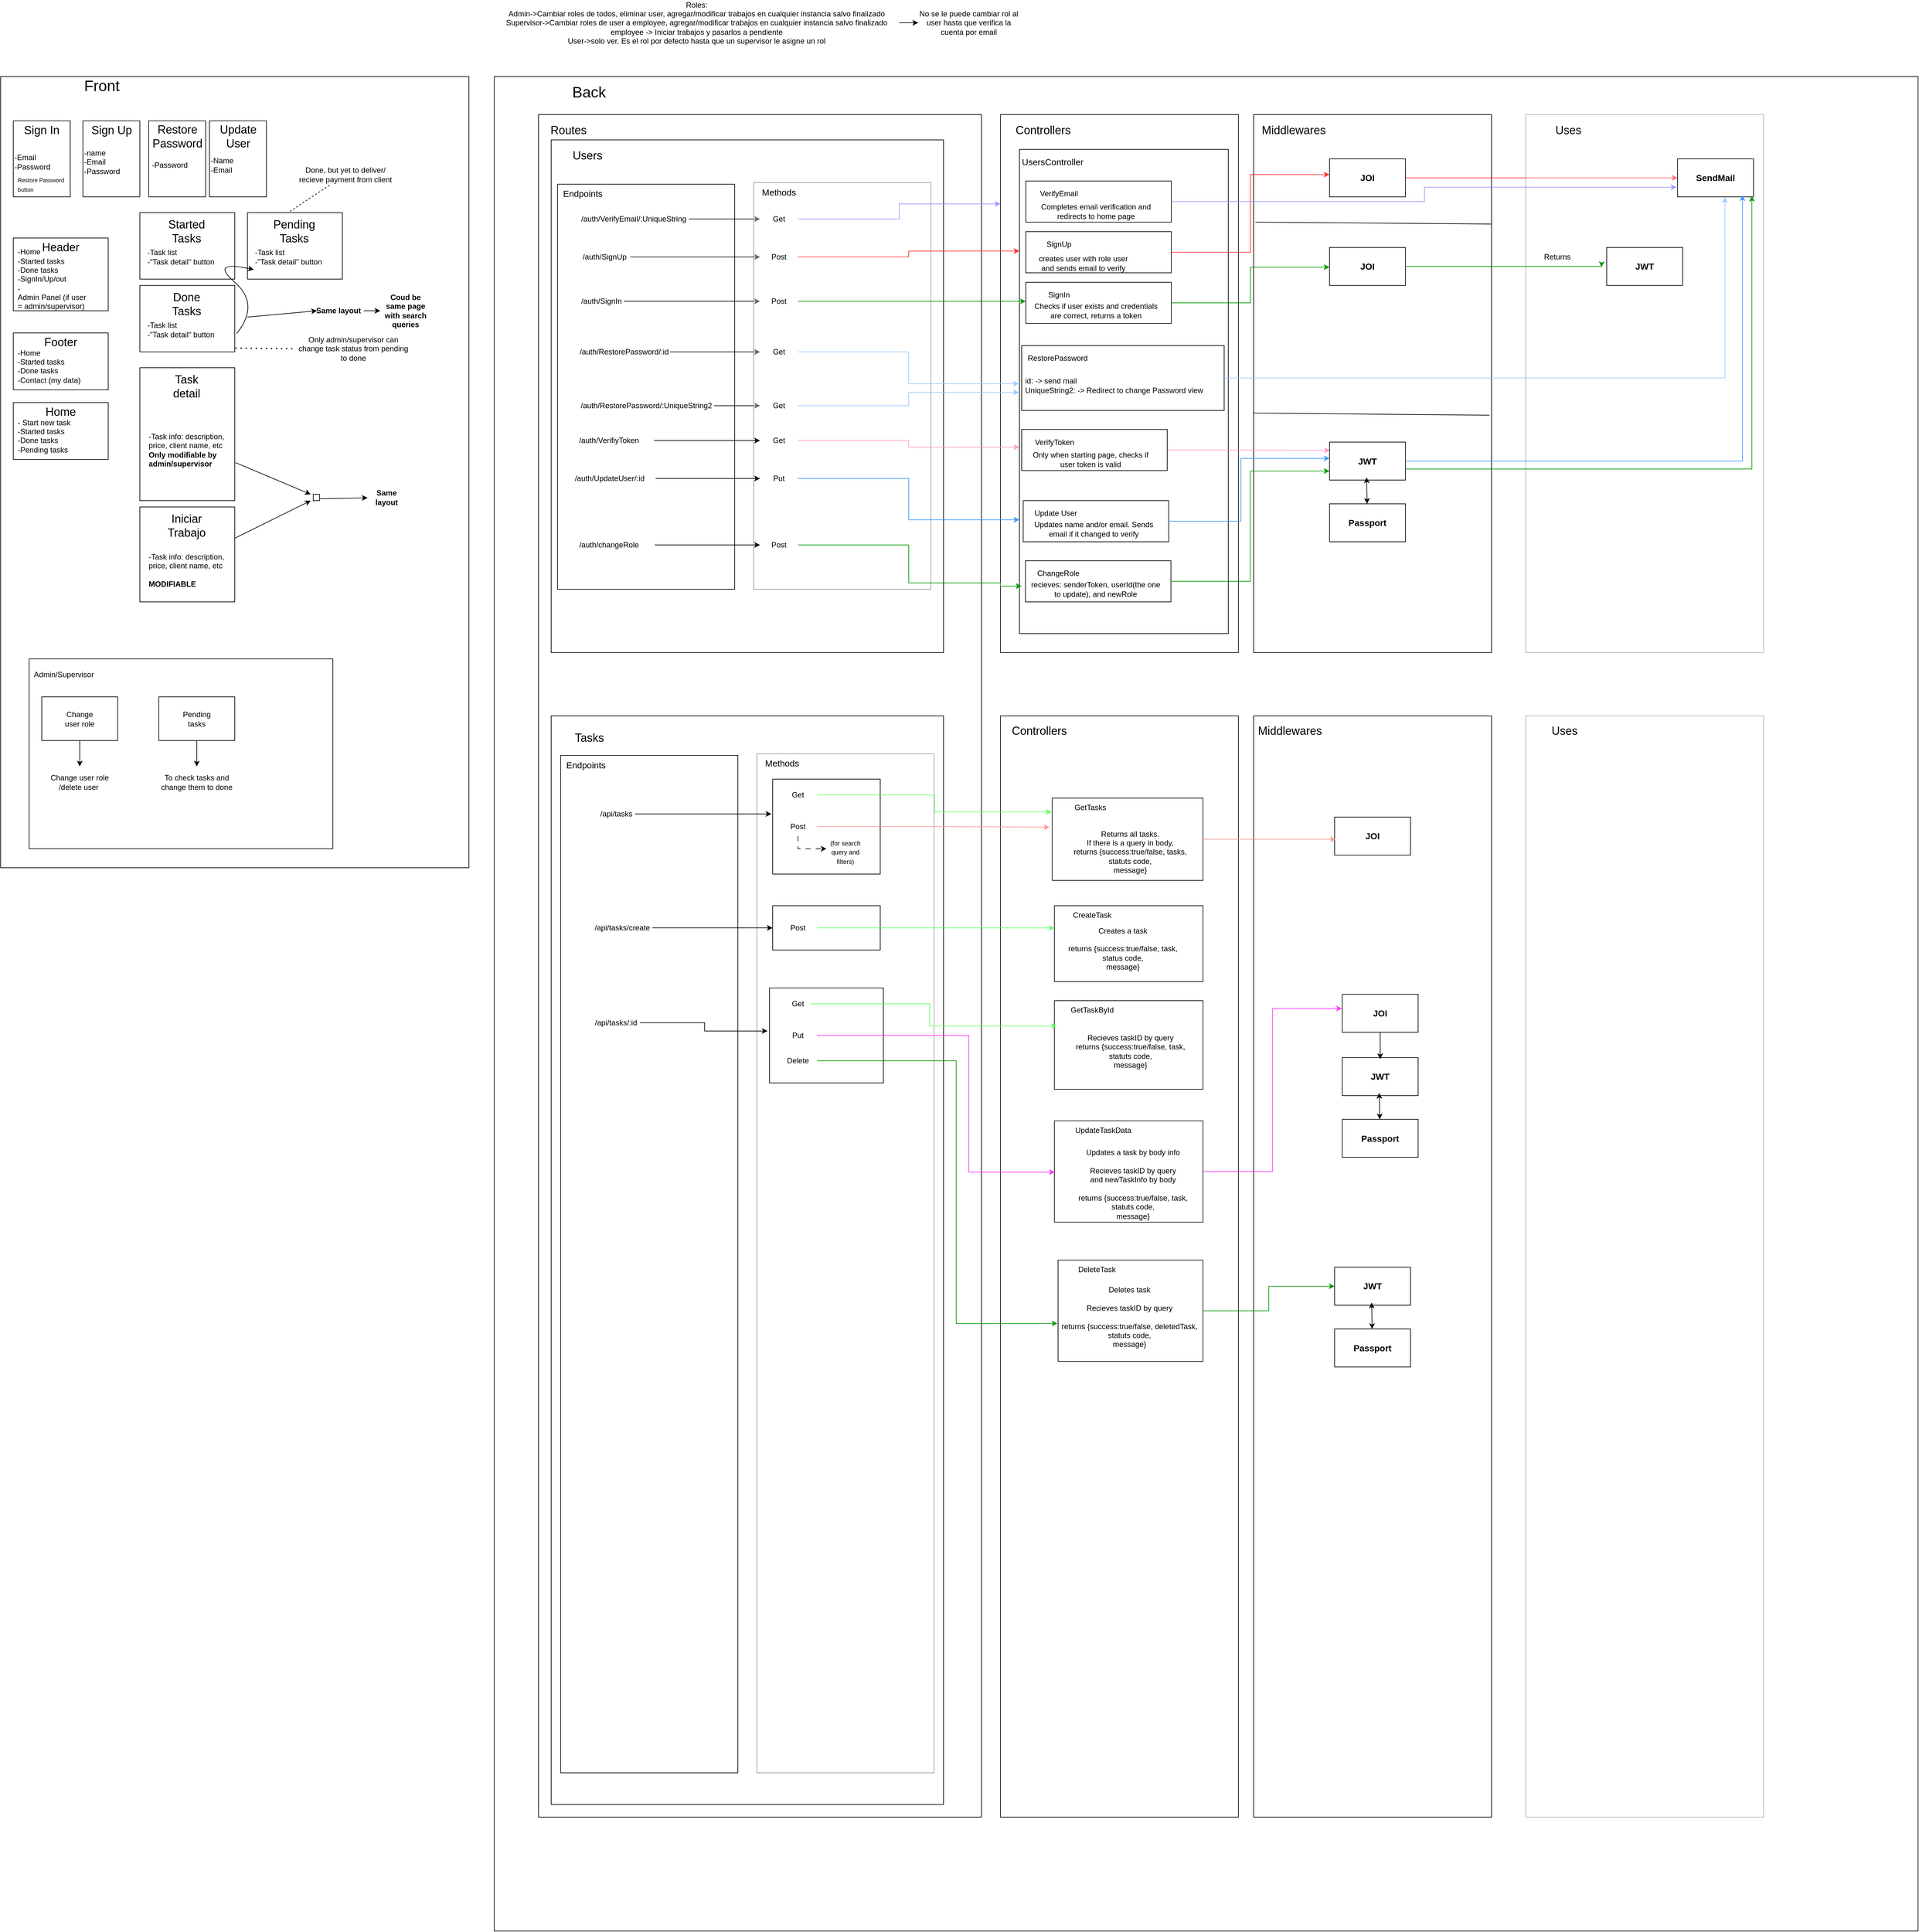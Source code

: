 <mxfile version="22.1.11" type="github">
  <diagram name="Página-1" id="SS0KaEW65HmHxnwdi14k">
    <mxGraphModel dx="2390" dy="2456" grid="1" gridSize="10" guides="1" tooltips="1" connect="1" arrows="1" fold="1" page="1" pageScale="1" pageWidth="827" pageHeight="1169" math="0" shadow="0">
      <root>
        <mxCell id="0" />
        <mxCell id="1" parent="0" />
        <mxCell id="REtOvarT4Qf_jJN79Ttz-2" value="" style="verticalLabelPosition=bottom;verticalAlign=top;html=1;shape=mxgraph.basic.rect;fillColor2=none;strokeWidth=1;size=20;indent=5;" parent="1" vertex="1">
          <mxGeometry x="90" y="120" width="740" height="1250" as="geometry" />
        </mxCell>
        <mxCell id="REtOvarT4Qf_jJN79Ttz-3" value="&lt;font style=&quot;font-size: 24px;&quot;&gt;Front&lt;/font&gt;" style="text;html=1;strokeColor=none;fillColor=none;align=center;verticalAlign=middle;whiteSpace=wrap;rounded=0;" parent="1" vertex="1">
          <mxGeometry x="90" y="120" width="320" height="30" as="geometry" />
        </mxCell>
        <mxCell id="REtOvarT4Qf_jJN79Ttz-4" value="" style="verticalLabelPosition=bottom;verticalAlign=top;html=1;shape=mxgraph.basic.rect;fillColor2=none;strokeWidth=1;size=20;indent=5;" parent="1" vertex="1">
          <mxGeometry x="110" y="190" width="90" height="120" as="geometry" />
        </mxCell>
        <mxCell id="REtOvarT4Qf_jJN79Ttz-5" value="&lt;font style=&quot;font-size: 18px;&quot;&gt;Sign In&lt;/font&gt;" style="text;html=1;strokeColor=none;fillColor=none;align=center;verticalAlign=middle;whiteSpace=wrap;rounded=0;" parent="1" vertex="1">
          <mxGeometry x="125" y="190" width="60" height="30" as="geometry" />
        </mxCell>
        <mxCell id="REtOvarT4Qf_jJN79Ttz-6" value="" style="verticalLabelPosition=bottom;verticalAlign=top;html=1;shape=mxgraph.basic.rect;fillColor2=none;strokeWidth=1;size=20;indent=5;" parent="1" vertex="1">
          <mxGeometry x="220" y="190" width="90" height="120" as="geometry" />
        </mxCell>
        <mxCell id="REtOvarT4Qf_jJN79Ttz-7" value="&lt;font style=&quot;font-size: 18px;&quot;&gt;Sign Up&lt;/font&gt;" style="text;html=1;strokeColor=none;fillColor=none;align=center;verticalAlign=middle;whiteSpace=wrap;rounded=0;" parent="1" vertex="1">
          <mxGeometry x="227.5" y="190" width="75" height="30" as="geometry" />
        </mxCell>
        <mxCell id="REtOvarT4Qf_jJN79Ttz-9" value="-Email&lt;br&gt;-Password" style="text;html=1;strokeColor=none;fillColor=none;align=left;verticalAlign=middle;whiteSpace=wrap;rounded=0;" parent="1" vertex="1">
          <mxGeometry x="110" y="240" width="80" height="30" as="geometry" />
        </mxCell>
        <mxCell id="REtOvarT4Qf_jJN79Ttz-11" value="-name&lt;br&gt;-Email&lt;br&gt;-Password" style="text;html=1;strokeColor=none;fillColor=none;align=left;verticalAlign=middle;whiteSpace=wrap;rounded=0;" parent="1" vertex="1">
          <mxGeometry x="220" y="235" width="80" height="40" as="geometry" />
        </mxCell>
        <mxCell id="REtOvarT4Qf_jJN79Ttz-13" value="" style="verticalLabelPosition=bottom;verticalAlign=top;html=1;shape=mxgraph.basic.rect;fillColor2=none;strokeWidth=1;size=20;indent=5;" parent="1" vertex="1">
          <mxGeometry x="110" y="375" width="150" height="115" as="geometry" />
        </mxCell>
        <mxCell id="REtOvarT4Qf_jJN79Ttz-14" value="&lt;font style=&quot;font-size: 18px;&quot;&gt;Header&lt;/font&gt;" style="text;html=1;strokeColor=none;fillColor=none;align=center;verticalAlign=middle;whiteSpace=wrap;rounded=0;" parent="1" vertex="1">
          <mxGeometry x="155" y="375" width="60" height="30" as="geometry" />
        </mxCell>
        <mxCell id="REtOvarT4Qf_jJN79Ttz-15" value="&lt;div style=&quot;&quot;&gt;-Home&lt;/div&gt;&lt;div style=&quot;&quot;&gt;-Started tasks&lt;/div&gt;&lt;div style=&quot;&quot;&gt;-Done tasks&lt;/div&gt;&lt;div style=&quot;&quot;&gt;-SignIn/Up/out&lt;/div&gt;&lt;div style=&quot;&quot;&gt;-&lt;/div&gt;Admin&amp;nbsp;&lt;span style=&quot;background-color: initial;&quot;&gt;Panel (if user = admin/supervisor)&lt;/span&gt;" style="text;html=1;strokeColor=none;fillColor=none;align=left;verticalAlign=middle;whiteSpace=wrap;rounded=0;" parent="1" vertex="1">
          <mxGeometry x="115" y="400" width="115" height="80" as="geometry" />
        </mxCell>
        <mxCell id="REtOvarT4Qf_jJN79Ttz-16" value="" style="verticalLabelPosition=bottom;verticalAlign=top;html=1;shape=mxgraph.basic.rect;fillColor2=none;strokeWidth=1;size=20;indent=5;" parent="1" vertex="1">
          <mxGeometry x="110" y="525" width="150" height="90" as="geometry" />
        </mxCell>
        <mxCell id="REtOvarT4Qf_jJN79Ttz-17" value="&lt;font style=&quot;font-size: 18px;&quot;&gt;Footer&lt;/font&gt;" style="text;html=1;strokeColor=none;fillColor=none;align=center;verticalAlign=middle;whiteSpace=wrap;rounded=0;" parent="1" vertex="1">
          <mxGeometry x="155" y="525" width="60" height="30" as="geometry" />
        </mxCell>
        <mxCell id="REtOvarT4Qf_jJN79Ttz-18" value="&lt;div style=&quot;&quot;&gt;-Home&lt;/div&gt;&lt;div style=&quot;&quot;&gt;-Started tasks&lt;/div&gt;&lt;div style=&quot;&quot;&gt;-Done tasks&lt;br&gt;-Contact (my data)&lt;/div&gt;&lt;div style=&quot;&quot;&gt;&lt;br&gt;&lt;/div&gt;" style="text;html=1;strokeColor=none;fillColor=none;align=left;verticalAlign=middle;whiteSpace=wrap;rounded=0;" parent="1" vertex="1">
          <mxGeometry x="115" y="545" width="115" height="80" as="geometry" />
        </mxCell>
        <mxCell id="REtOvarT4Qf_jJN79Ttz-19" value="" style="verticalLabelPosition=bottom;verticalAlign=top;html=1;shape=mxgraph.basic.rect;fillColor2=none;strokeWidth=1;size=20;indent=5;" parent="1" vertex="1">
          <mxGeometry x="110" y="635" width="150" height="90" as="geometry" />
        </mxCell>
        <mxCell id="REtOvarT4Qf_jJN79Ttz-20" value="&lt;span style=&quot;font-size: 18px;&quot;&gt;Home&lt;/span&gt;" style="text;html=1;strokeColor=none;fillColor=none;align=center;verticalAlign=middle;whiteSpace=wrap;rounded=0;" parent="1" vertex="1">
          <mxGeometry x="155" y="635" width="60" height="30" as="geometry" />
        </mxCell>
        <mxCell id="REtOvarT4Qf_jJN79Ttz-21" value="&lt;div style=&quot;&quot;&gt;- Start new task&lt;/div&gt;&lt;div style=&quot;&quot;&gt;-Started tasks&lt;/div&gt;&lt;div style=&quot;&quot;&gt;-Done tasks&lt;br&gt;-Pending tasks&lt;/div&gt;&lt;div style=&quot;&quot;&gt;&lt;br&gt;&lt;/div&gt;" style="text;html=1;strokeColor=none;fillColor=none;align=left;verticalAlign=middle;whiteSpace=wrap;rounded=0;" parent="1" vertex="1">
          <mxGeometry x="115" y="655" width="125" height="80" as="geometry" />
        </mxCell>
        <mxCell id="REtOvarT4Qf_jJN79Ttz-22" value="" style="verticalLabelPosition=bottom;verticalAlign=top;html=1;shape=mxgraph.basic.rect;fillColor2=none;strokeWidth=1;size=20;indent=5;" parent="1" vertex="1">
          <mxGeometry x="310" y="335" width="150" height="105" as="geometry" />
        </mxCell>
        <mxCell id="REtOvarT4Qf_jJN79Ttz-23" value="&lt;span style=&quot;font-size: 18px;&quot;&gt;Started Tasks&lt;/span&gt;" style="text;html=1;strokeColor=none;fillColor=none;align=center;verticalAlign=middle;whiteSpace=wrap;rounded=0;" parent="1" vertex="1">
          <mxGeometry x="354" y="350" width="60" height="30" as="geometry" />
        </mxCell>
        <mxCell id="REtOvarT4Qf_jJN79Ttz-24" value="&lt;div style=&quot;&quot;&gt;-Task list&lt;/div&gt;&lt;div style=&quot;&quot;&gt;-&quot;Task detail&quot; button&lt;/div&gt;" style="text;html=1;strokeColor=none;fillColor=none;align=left;verticalAlign=middle;whiteSpace=wrap;rounded=0;" parent="1" vertex="1">
          <mxGeometry x="320" y="365" width="125" height="80" as="geometry" />
        </mxCell>
        <mxCell id="REtOvarT4Qf_jJN79Ttz-25" value="" style="verticalLabelPosition=bottom;verticalAlign=top;html=1;shape=mxgraph.basic.rect;fillColor2=none;strokeWidth=1;size=20;indent=5;" parent="1" vertex="1">
          <mxGeometry x="310" y="450" width="150" height="105" as="geometry" />
        </mxCell>
        <mxCell id="REtOvarT4Qf_jJN79Ttz-26" value="&lt;span style=&quot;font-size: 18px;&quot;&gt;Done Tasks&lt;/span&gt;" style="text;html=1;strokeColor=none;fillColor=none;align=center;verticalAlign=middle;whiteSpace=wrap;rounded=0;" parent="1" vertex="1">
          <mxGeometry x="354" y="465" width="60" height="30" as="geometry" />
        </mxCell>
        <mxCell id="REtOvarT4Qf_jJN79Ttz-27" value="&lt;div style=&quot;&quot;&gt;&lt;div style=&quot;border-color: var(--border-color);&quot;&gt;-Task list&lt;/div&gt;&lt;div style=&quot;border-color: var(--border-color);&quot;&gt;-&quot;Task detail&quot; button&lt;/div&gt;&lt;/div&gt;" style="text;html=1;strokeColor=none;fillColor=none;align=left;verticalAlign=middle;whiteSpace=wrap;rounded=0;" parent="1" vertex="1">
          <mxGeometry x="320" y="480" width="125" height="80" as="geometry" />
        </mxCell>
        <mxCell id="REtOvarT4Qf_jJN79Ttz-28" value="" style="verticalLabelPosition=bottom;verticalAlign=top;html=1;shape=mxgraph.basic.rect;fillColor2=none;strokeWidth=1;size=20;indent=5;" parent="1" vertex="1">
          <mxGeometry x="310" y="580" width="150" height="210" as="geometry" />
        </mxCell>
        <mxCell id="REtOvarT4Qf_jJN79Ttz-29" value="&lt;span style=&quot;font-size: 18px;&quot;&gt;Task detail&lt;/span&gt;" style="text;html=1;strokeColor=none;fillColor=none;align=center;verticalAlign=middle;whiteSpace=wrap;rounded=0;" parent="1" vertex="1">
          <mxGeometry x="354" y="595" width="60" height="30" as="geometry" />
        </mxCell>
        <mxCell id="REtOvarT4Qf_jJN79Ttz-30" value="&lt;div style=&quot;&quot;&gt;-Task info: description, price, client name, etc&lt;/div&gt;&lt;div style=&quot;&quot;&gt;&lt;b&gt;Only modifiable by admin/supervisor&lt;/b&gt;&lt;/div&gt;" style="text;html=1;strokeColor=none;fillColor=none;align=left;verticalAlign=middle;whiteSpace=wrap;rounded=0;" parent="1" vertex="1">
          <mxGeometry x="321.5" y="670" width="125" height="80" as="geometry" />
        </mxCell>
        <mxCell id="REtOvarT4Qf_jJN79Ttz-31" value="" style="verticalLabelPosition=bottom;verticalAlign=top;html=1;shape=mxgraph.basic.rect;fillColor2=none;strokeWidth=1;size=20;indent=5;" parent="1" vertex="1">
          <mxGeometry x="480" y="335" width="150" height="105" as="geometry" />
        </mxCell>
        <mxCell id="REtOvarT4Qf_jJN79Ttz-32" value="&lt;span style=&quot;font-size: 18px;&quot;&gt;Pending Tasks&lt;/span&gt;" style="text;html=1;strokeColor=none;fillColor=none;align=center;verticalAlign=middle;whiteSpace=wrap;rounded=0;" parent="1" vertex="1">
          <mxGeometry x="524" y="350" width="60" height="30" as="geometry" />
        </mxCell>
        <mxCell id="REtOvarT4Qf_jJN79Ttz-33" value="&lt;div style=&quot;&quot;&gt;-Task list&lt;/div&gt;&lt;div style=&quot;&quot;&gt;-&quot;Task detail&quot; button&lt;br&gt;&lt;/div&gt;" style="text;html=1;strokeColor=none;fillColor=none;align=left;verticalAlign=middle;whiteSpace=wrap;rounded=0;" parent="1" vertex="1">
          <mxGeometry x="490" y="365" width="125" height="80" as="geometry" />
        </mxCell>
        <mxCell id="REtOvarT4Qf_jJN79Ttz-37" value="" style="curved=1;endArrow=classic;html=1;rounded=0;exitX=1.02;exitY=0.724;exitDx=0;exitDy=0;exitPerimeter=0;entryX=0;entryY=0.75;entryDx=0;entryDy=0;" parent="1" source="REtOvarT4Qf_jJN79Ttz-25" target="REtOvarT4Qf_jJN79Ttz-33" edge="1">
          <mxGeometry width="50" height="50" relative="1" as="geometry">
            <mxPoint x="540" y="540" as="sourcePoint" />
            <mxPoint x="590" y="490" as="targetPoint" />
            <Array as="points">
              <mxPoint x="500" y="480" />
              <mxPoint x="420" y="410" />
            </Array>
          </mxGeometry>
        </mxCell>
        <mxCell id="REtOvarT4Qf_jJN79Ttz-40" value="" style="endArrow=classic;html=1;rounded=0;" parent="1" edge="1">
          <mxGeometry width="50" height="50" relative="1" as="geometry">
            <mxPoint x="480" y="500" as="sourcePoint" />
            <mxPoint x="590" y="490" as="targetPoint" />
          </mxGeometry>
        </mxCell>
        <mxCell id="WbrGpXY_wd8ar3gM74yv-62" value="" style="edgeStyle=orthogonalEdgeStyle;rounded=0;orthogonalLoop=1;jettySize=auto;html=1;" edge="1" parent="1" source="REtOvarT4Qf_jJN79Ttz-41" target="WbrGpXY_wd8ar3gM74yv-61">
          <mxGeometry relative="1" as="geometry" />
        </mxCell>
        <mxCell id="REtOvarT4Qf_jJN79Ttz-41" value="&lt;b&gt;Same layout&lt;/b&gt;" style="text;html=1;strokeColor=none;fillColor=none;align=center;verticalAlign=middle;whiteSpace=wrap;rounded=0;" parent="1" vertex="1">
          <mxGeometry x="584" y="475" width="80" height="30" as="geometry" />
        </mxCell>
        <mxCell id="REtOvarT4Qf_jJN79Ttz-46" value="" style="verticalLabelPosition=bottom;verticalAlign=top;html=1;shape=mxgraph.basic.rect;fillColor2=none;strokeWidth=1;size=20;indent=5;" parent="1" vertex="1">
          <mxGeometry x="310" y="800" width="150" height="150" as="geometry" />
        </mxCell>
        <mxCell id="REtOvarT4Qf_jJN79Ttz-47" value="&lt;span style=&quot;font-size: 18px;&quot;&gt;Iniciar Trabajo&lt;/span&gt;" style="text;html=1;strokeColor=none;fillColor=none;align=center;verticalAlign=middle;whiteSpace=wrap;rounded=0;" parent="1" vertex="1">
          <mxGeometry x="354" y="815" width="60" height="30" as="geometry" />
        </mxCell>
        <mxCell id="REtOvarT4Qf_jJN79Ttz-48" value="&lt;div style=&quot;&quot;&gt;&lt;div style=&quot;border-color: var(--border-color);&quot;&gt;-Task info: description, price, client name, etc&lt;/div&gt;&lt;div&gt;&lt;br&gt;&lt;/div&gt;&lt;/div&gt;&lt;div style=&quot;&quot;&gt;&lt;b&gt;MODIFIABLE&lt;/b&gt;&lt;/div&gt;" style="text;html=1;strokeColor=none;fillColor=none;align=left;verticalAlign=middle;whiteSpace=wrap;rounded=0;" parent="1" vertex="1">
          <mxGeometry x="321.5" y="860" width="125" height="80" as="geometry" />
        </mxCell>
        <mxCell id="REtOvarT4Qf_jJN79Ttz-49" value="&lt;b&gt;Same layout&lt;/b&gt;" style="text;html=1;strokeColor=none;fillColor=none;align=center;verticalAlign=middle;whiteSpace=wrap;rounded=0;" parent="1" vertex="1">
          <mxGeometry x="670" y="770" width="60" height="30" as="geometry" />
        </mxCell>
        <mxCell id="REtOvarT4Qf_jJN79Ttz-55" value="" style="endArrow=none;dashed=1;html=1;rounded=0;exitX=0.447;exitY=-0.019;exitDx=0;exitDy=0;exitPerimeter=0;" parent="1" source="REtOvarT4Qf_jJN79Ttz-31" target="REtOvarT4Qf_jJN79Ttz-57" edge="1">
          <mxGeometry width="50" height="50" relative="1" as="geometry">
            <mxPoint x="390" y="410" as="sourcePoint" />
            <mxPoint x="440" y="360" as="targetPoint" />
          </mxGeometry>
        </mxCell>
        <mxCell id="REtOvarT4Qf_jJN79Ttz-57" value="Done, but yet to deliver/ recieve payment from client" style="text;html=1;strokeColor=none;fillColor=none;align=center;verticalAlign=middle;whiteSpace=wrap;rounded=0;" parent="1" vertex="1">
          <mxGeometry x="560" y="260" width="150" height="30" as="geometry" />
        </mxCell>
        <mxCell id="REtOvarT4Qf_jJN79Ttz-58" value="" style="endArrow=none;dashed=1;html=1;dashPattern=1 3;strokeWidth=2;rounded=0;exitX=1.007;exitY=0.943;exitDx=0;exitDy=0;exitPerimeter=0;entryX=0;entryY=0.5;entryDx=0;entryDy=0;" parent="1" source="REtOvarT4Qf_jJN79Ttz-25" target="REtOvarT4Qf_jJN79Ttz-59" edge="1">
          <mxGeometry width="50" height="50" relative="1" as="geometry">
            <mxPoint x="390" y="510" as="sourcePoint" />
            <mxPoint x="440" y="460" as="targetPoint" />
          </mxGeometry>
        </mxCell>
        <mxCell id="REtOvarT4Qf_jJN79Ttz-59" value="Only admin/supervisor can change task status from pending to done" style="text;html=1;strokeColor=none;fillColor=none;align=center;verticalAlign=middle;whiteSpace=wrap;rounded=0;" parent="1" vertex="1">
          <mxGeometry x="555" y="535" width="185" height="30" as="geometry" />
        </mxCell>
        <mxCell id="REtOvarT4Qf_jJN79Ttz-73" value="" style="verticalLabelPosition=bottom;verticalAlign=top;html=1;shape=mxgraph.basic.rect;fillColor2=none;strokeWidth=1;size=20;indent=0;" parent="1" vertex="1">
          <mxGeometry x="584" y="780" width="10" height="10" as="geometry" />
        </mxCell>
        <mxCell id="REtOvarT4Qf_jJN79Ttz-74" value="" style="endArrow=classic;html=1;rounded=0;exitX=0.993;exitY=0.333;exitDx=0;exitDy=0;exitPerimeter=0;" parent="1" source="REtOvarT4Qf_jJN79Ttz-46" edge="1">
          <mxGeometry width="50" height="50" relative="1" as="geometry">
            <mxPoint x="390" y="830" as="sourcePoint" />
            <mxPoint x="580" y="790" as="targetPoint" />
          </mxGeometry>
        </mxCell>
        <mxCell id="REtOvarT4Qf_jJN79Ttz-75" value="" style="endArrow=classic;html=1;rounded=0;exitX=1.007;exitY=0.714;exitDx=0;exitDy=0;exitPerimeter=0;" parent="1" source="REtOvarT4Qf_jJN79Ttz-28" edge="1">
          <mxGeometry width="50" height="50" relative="1" as="geometry">
            <mxPoint x="390" y="830" as="sourcePoint" />
            <mxPoint x="580" y="780" as="targetPoint" />
          </mxGeometry>
        </mxCell>
        <mxCell id="REtOvarT4Qf_jJN79Ttz-76" value="" style="endArrow=classic;html=1;rounded=0;exitX=1;exitY=0.7;exitDx=0;exitDy=0;exitPerimeter=0;" parent="1" source="REtOvarT4Qf_jJN79Ttz-73" target="REtOvarT4Qf_jJN79Ttz-49" edge="1">
          <mxGeometry width="50" height="50" relative="1" as="geometry">
            <mxPoint x="390" y="830" as="sourcePoint" />
            <mxPoint x="440" y="780" as="targetPoint" />
          </mxGeometry>
        </mxCell>
        <mxCell id="REtOvarT4Qf_jJN79Ttz-77" value="" style="verticalLabelPosition=bottom;verticalAlign=top;html=1;shape=mxgraph.basic.rect;fillColor2=none;strokeWidth=1;size=20;indent=5;" parent="1" vertex="1">
          <mxGeometry x="870" y="120" width="2250" height="2930" as="geometry" />
        </mxCell>
        <mxCell id="REtOvarT4Qf_jJN79Ttz-78" value="&lt;font style=&quot;font-size: 24px;&quot;&gt;Back&lt;/font&gt;" style="text;html=1;strokeColor=none;fillColor=none;align=center;verticalAlign=middle;whiteSpace=wrap;rounded=0;" parent="1" vertex="1">
          <mxGeometry x="860" y="130" width="320" height="30" as="geometry" />
        </mxCell>
        <mxCell id="REtOvarT4Qf_jJN79Ttz-79" value="" style="verticalLabelPosition=bottom;verticalAlign=top;html=1;shape=mxgraph.basic.rect;fillColor2=none;strokeWidth=1;size=20;indent=5;" parent="1" vertex="1">
          <mxGeometry x="940" y="180" width="700" height="2690" as="geometry" />
        </mxCell>
        <mxCell id="REtOvarT4Qf_jJN79Ttz-80" value="" style="verticalLabelPosition=bottom;verticalAlign=top;html=1;shape=mxgraph.basic.rect;fillColor2=none;strokeWidth=1;size=20;indent=5;" parent="1" vertex="1">
          <mxGeometry x="960" y="220" width="620" height="810" as="geometry" />
        </mxCell>
        <mxCell id="REtOvarT4Qf_jJN79Ttz-81" value="&lt;font style=&quot;font-size: 18px;&quot;&gt;Routes&lt;/font&gt;" style="text;html=1;strokeColor=none;fillColor=none;align=center;verticalAlign=middle;whiteSpace=wrap;rounded=0;" parent="1" vertex="1">
          <mxGeometry x="950" y="190" width="75" height="30" as="geometry" />
        </mxCell>
        <mxCell id="REtOvarT4Qf_jJN79Ttz-82" value="&lt;font style=&quot;font-size: 18px;&quot;&gt;Users&lt;/font&gt;" style="text;html=1;strokeColor=none;fillColor=none;align=center;verticalAlign=middle;whiteSpace=wrap;rounded=0;" parent="1" vertex="1">
          <mxGeometry x="980" y="230" width="75" height="30" as="geometry" />
        </mxCell>
        <mxCell id="REtOvarT4Qf_jJN79Ttz-84" value="&lt;span style=&quot;font-size: 18px;&quot;&gt;Tasks&lt;/span&gt;" style="text;html=1;strokeColor=none;fillColor=none;align=center;verticalAlign=middle;whiteSpace=wrap;rounded=0;" parent="1" vertex="1">
          <mxGeometry x="990" y="790" width="75" height="30" as="geometry" />
        </mxCell>
        <mxCell id="REtOvarT4Qf_jJN79Ttz-86" value="" style="verticalLabelPosition=bottom;verticalAlign=top;html=1;shape=mxgraph.basic.rect;fillColor2=none;strokeWidth=1;size=20;indent=5;" parent="1" vertex="1">
          <mxGeometry x="970" y="290" width="280" height="640" as="geometry" />
        </mxCell>
        <mxCell id="REtOvarT4Qf_jJN79Ttz-88" value="&lt;font style=&quot;font-size: 14px;&quot;&gt;Endpoints&lt;/font&gt;" style="text;html=1;strokeColor=none;fillColor=none;align=center;verticalAlign=middle;whiteSpace=wrap;rounded=0;" parent="1" vertex="1">
          <mxGeometry x="980" y="290" width="60" height="30" as="geometry" />
        </mxCell>
        <mxCell id="REtOvarT4Qf_jJN79Ttz-151" style="edgeStyle=orthogonalEdgeStyle;rounded=0;orthogonalLoop=1;jettySize=auto;html=1;" parent="1" source="REtOvarT4Qf_jJN79Ttz-89" target="REtOvarT4Qf_jJN79Ttz-110" edge="1">
          <mxGeometry relative="1" as="geometry" />
        </mxCell>
        <mxCell id="REtOvarT4Qf_jJN79Ttz-89" value="/auth/SignUp" style="text;html=1;strokeColor=none;fillColor=none;align=center;verticalAlign=middle;whiteSpace=wrap;rounded=0;" parent="1" vertex="1">
          <mxGeometry x="1002.5" y="390" width="82.5" height="30" as="geometry" />
        </mxCell>
        <mxCell id="REtOvarT4Qf_jJN79Ttz-103" style="edgeStyle=orthogonalEdgeStyle;rounded=0;orthogonalLoop=1;jettySize=auto;html=1;" parent="1" source="REtOvarT4Qf_jJN79Ttz-90" target="REtOvarT4Qf_jJN79Ttz-100" edge="1">
          <mxGeometry relative="1" as="geometry" />
        </mxCell>
        <mxCell id="REtOvarT4Qf_jJN79Ttz-90" value="Roles:&lt;br&gt;Admin-&amp;gt;Cambiar roles de todos, eliminar user, agregar/modificar trabajos en cualquier instancia salvo finalizado&lt;br&gt;Supervisor-&amp;gt;Cambiar roles de user a employee, agregar/modificar trabajos en cualquier instancia salvo finalizado&lt;br&gt;employee -&amp;gt; Iniciar trabajos y pasarlos a pendiente&lt;br&gt;User-&amp;gt;solo ver. Es el rol por defecto hasta que un supervisor le asigne un rol" style="text;html=1;strokeColor=none;fillColor=none;align=center;verticalAlign=middle;whiteSpace=wrap;rounded=0;" parent="1" vertex="1">
          <mxGeometry x="870" width="640" height="70" as="geometry" />
        </mxCell>
        <mxCell id="REtOvarT4Qf_jJN79Ttz-152" style="edgeStyle=orthogonalEdgeStyle;rounded=0;orthogonalLoop=1;jettySize=auto;html=1;" parent="1" source="REtOvarT4Qf_jJN79Ttz-92" target="REtOvarT4Qf_jJN79Ttz-111" edge="1">
          <mxGeometry relative="1" as="geometry" />
        </mxCell>
        <mxCell id="REtOvarT4Qf_jJN79Ttz-92" value="/auth/SignIn" style="text;html=1;strokeColor=none;fillColor=none;align=center;verticalAlign=middle;whiteSpace=wrap;rounded=0;" parent="1" vertex="1">
          <mxGeometry x="1002.5" y="460" width="72.5" height="30" as="geometry" />
        </mxCell>
        <mxCell id="REtOvarT4Qf_jJN79Ttz-153" style="edgeStyle=orthogonalEdgeStyle;rounded=0;orthogonalLoop=1;jettySize=auto;html=1;entryX=0;entryY=0.5;entryDx=0;entryDy=0;" parent="1" source="REtOvarT4Qf_jJN79Ttz-94" target="REtOvarT4Qf_jJN79Ttz-112" edge="1">
          <mxGeometry relative="1" as="geometry" />
        </mxCell>
        <mxCell id="REtOvarT4Qf_jJN79Ttz-94" value="/auth/RestorePassword/:id" style="text;html=1;strokeColor=none;fillColor=none;align=center;verticalAlign=middle;whiteSpace=wrap;rounded=0;" parent="1" vertex="1">
          <mxGeometry x="1002.5" y="540" width="145" height="30" as="geometry" />
        </mxCell>
        <mxCell id="REtOvarT4Qf_jJN79Ttz-148" style="edgeStyle=orthogonalEdgeStyle;rounded=0;orthogonalLoop=1;jettySize=auto;html=1;" parent="1" source="REtOvarT4Qf_jJN79Ttz-97" target="REtOvarT4Qf_jJN79Ttz-109" edge="1">
          <mxGeometry relative="1" as="geometry" />
        </mxCell>
        <mxCell id="REtOvarT4Qf_jJN79Ttz-97" value="/auth/VerifyEmail/:UniqueString" style="text;html=1;strokeColor=none;fillColor=none;align=center;verticalAlign=middle;whiteSpace=wrap;rounded=0;" parent="1" vertex="1">
          <mxGeometry x="1002.5" y="330" width="175" height="30" as="geometry" />
        </mxCell>
        <mxCell id="REtOvarT4Qf_jJN79Ttz-100" value="No se le puede cambiar rol al user hasta que verifica la cuenta por email" style="text;html=1;strokeColor=none;fillColor=none;align=center;verticalAlign=middle;whiteSpace=wrap;rounded=0;" parent="1" vertex="1">
          <mxGeometry x="1540" y="20" width="160" height="30" as="geometry" />
        </mxCell>
        <mxCell id="REtOvarT4Qf_jJN79Ttz-154" style="edgeStyle=orthogonalEdgeStyle;rounded=0;orthogonalLoop=1;jettySize=auto;html=1;" parent="1" source="REtOvarT4Qf_jJN79Ttz-104" target="REtOvarT4Qf_jJN79Ttz-113" edge="1">
          <mxGeometry relative="1" as="geometry" />
        </mxCell>
        <mxCell id="REtOvarT4Qf_jJN79Ttz-104" value="/auth/RestorePassword/:UniqueString2" style="text;html=1;strokeColor=none;fillColor=none;align=center;verticalAlign=middle;whiteSpace=wrap;rounded=0;" parent="1" vertex="1">
          <mxGeometry x="1002.5" y="625" width="215" height="30" as="geometry" />
        </mxCell>
        <mxCell id="REtOvarT4Qf_jJN79Ttz-107" value="" style="verticalLabelPosition=bottom;verticalAlign=top;html=1;shape=mxgraph.basic.rect;fillColor2=none;strokeWidth=1;size=20;indent=5;opacity=40;" parent="1" vertex="1">
          <mxGeometry x="1280" y="287.5" width="280" height="642.5" as="geometry" />
        </mxCell>
        <mxCell id="REtOvarT4Qf_jJN79Ttz-108" value="&lt;font style=&quot;font-size: 14px;&quot;&gt;Methods&lt;/font&gt;" style="text;html=1;strokeColor=none;fillColor=none;align=center;verticalAlign=middle;whiteSpace=wrap;rounded=0;" parent="1" vertex="1">
          <mxGeometry x="1290" y="287.5" width="60" height="30" as="geometry" />
        </mxCell>
        <mxCell id="cbRiAcYsrlLUFFVSPvbK-10" style="edgeStyle=orthogonalEdgeStyle;rounded=0;orthogonalLoop=1;jettySize=auto;html=1;entryX=0;entryY=0.166;entryDx=0;entryDy=0;entryPerimeter=0;strokeColor=#9999FF;" parent="1" source="REtOvarT4Qf_jJN79Ttz-109" target="REtOvarT4Qf_jJN79Ttz-160" edge="1">
          <mxGeometry relative="1" as="geometry" />
        </mxCell>
        <mxCell id="REtOvarT4Qf_jJN79Ttz-109" value="Get" style="text;html=1;strokeColor=none;fillColor=none;align=center;verticalAlign=middle;whiteSpace=wrap;rounded=0;" parent="1" vertex="1">
          <mxGeometry x="1290" y="330" width="60" height="30" as="geometry" />
        </mxCell>
        <mxCell id="REtOvarT4Qf_jJN79Ttz-110" value="Post" style="text;html=1;strokeColor=none;fillColor=none;align=center;verticalAlign=middle;whiteSpace=wrap;rounded=0;" parent="1" vertex="1">
          <mxGeometry x="1290" y="390" width="60" height="30" as="geometry" />
        </mxCell>
        <mxCell id="REtOvarT4Qf_jJN79Ttz-111" value="Post" style="text;html=1;strokeColor=none;fillColor=none;align=center;verticalAlign=middle;whiteSpace=wrap;rounded=0;" parent="1" vertex="1">
          <mxGeometry x="1290" y="460" width="60" height="30" as="geometry" />
        </mxCell>
        <mxCell id="REtOvarT4Qf_jJN79Ttz-112" value="Get" style="text;html=1;strokeColor=none;fillColor=none;align=center;verticalAlign=middle;whiteSpace=wrap;rounded=0;" parent="1" vertex="1">
          <mxGeometry x="1290" y="540" width="60" height="30" as="geometry" />
        </mxCell>
        <mxCell id="REtOvarT4Qf_jJN79Ttz-113" value="Get" style="text;html=1;strokeColor=none;fillColor=none;align=center;verticalAlign=middle;whiteSpace=wrap;rounded=0;" parent="1" vertex="1">
          <mxGeometry x="1290" y="625" width="60" height="30" as="geometry" />
        </mxCell>
        <mxCell id="REtOvarT4Qf_jJN79Ttz-114" value="" style="verticalLabelPosition=bottom;verticalAlign=top;html=1;shape=mxgraph.basic.rect;fillColor2=none;strokeWidth=1;size=20;indent=5;" parent="1" vertex="1">
          <mxGeometry x="324" y="190" width="90" height="120" as="geometry" />
        </mxCell>
        <mxCell id="REtOvarT4Qf_jJN79Ttz-115" value="&lt;font style=&quot;font-size: 18px;&quot;&gt;Restore&lt;br&gt;Password&lt;br&gt;&lt;/font&gt;" style="text;html=1;strokeColor=none;fillColor=none;align=center;verticalAlign=middle;whiteSpace=wrap;rounded=0;" parent="1" vertex="1">
          <mxGeometry x="331.5" y="200" width="75" height="30" as="geometry" />
        </mxCell>
        <mxCell id="REtOvarT4Qf_jJN79Ttz-116" value="-Password" style="text;html=1;strokeColor=none;fillColor=none;align=left;verticalAlign=middle;whiteSpace=wrap;rounded=0;" parent="1" vertex="1">
          <mxGeometry x="326.5" y="240" width="80" height="40" as="geometry" />
        </mxCell>
        <mxCell id="REtOvarT4Qf_jJN79Ttz-117" value="" style="verticalLabelPosition=bottom;verticalAlign=top;html=1;shape=mxgraph.basic.rect;fillColor2=none;strokeWidth=1;size=20;indent=5;" parent="1" vertex="1">
          <mxGeometry x="420" y="190" width="90" height="120" as="geometry" />
        </mxCell>
        <mxCell id="REtOvarT4Qf_jJN79Ttz-118" value="&lt;font style=&quot;font-size: 18px;&quot;&gt;Update User&lt;br&gt;&lt;/font&gt;" style="text;html=1;strokeColor=none;fillColor=none;align=center;verticalAlign=middle;whiteSpace=wrap;rounded=0;" parent="1" vertex="1">
          <mxGeometry x="427.5" y="200" width="75" height="30" as="geometry" />
        </mxCell>
        <mxCell id="REtOvarT4Qf_jJN79Ttz-119" value="-Name&lt;br&gt;-Email" style="text;html=1;strokeColor=none;fillColor=none;align=left;verticalAlign=middle;whiteSpace=wrap;rounded=0;" parent="1" vertex="1">
          <mxGeometry x="420" y="240" width="80" height="40" as="geometry" />
        </mxCell>
        <mxCell id="REtOvarT4Qf_jJN79Ttz-120" value="&lt;font style=&quot;font-size: 9px;&quot;&gt;Restore Password button&lt;/font&gt;" style="text;html=1;strokeColor=none;fillColor=none;align=left;verticalAlign=middle;whiteSpace=wrap;rounded=0;" parent="1" vertex="1">
          <mxGeometry x="115" y="270" width="80" height="40" as="geometry" />
        </mxCell>
        <mxCell id="REtOvarT4Qf_jJN79Ttz-121" value="" style="verticalLabelPosition=bottom;verticalAlign=top;html=1;shape=mxgraph.basic.rect;fillColor2=none;strokeWidth=1;size=20;indent=5;" parent="1" vertex="1">
          <mxGeometry x="135" y="1040" width="480" height="300" as="geometry" />
        </mxCell>
        <mxCell id="REtOvarT4Qf_jJN79Ttz-122" value="Admin/Supervisor" style="text;html=1;strokeColor=none;fillColor=none;align=center;verticalAlign=middle;whiteSpace=wrap;rounded=0;" parent="1" vertex="1">
          <mxGeometry x="160" y="1050" width="60" height="30" as="geometry" />
        </mxCell>
        <mxCell id="WbrGpXY_wd8ar3gM74yv-60" style="edgeStyle=orthogonalEdgeStyle;rounded=0;orthogonalLoop=1;jettySize=auto;html=1;entryX=0.5;entryY=0;entryDx=0;entryDy=0;" edge="1" parent="1" source="REtOvarT4Qf_jJN79Ttz-123" target="WbrGpXY_wd8ar3gM74yv-59">
          <mxGeometry relative="1" as="geometry" />
        </mxCell>
        <mxCell id="REtOvarT4Qf_jJN79Ttz-123" value="" style="verticalLabelPosition=bottom;verticalAlign=top;html=1;shape=mxgraph.basic.rect;fillColor2=none;strokeWidth=1;size=20;indent=5;" parent="1" vertex="1">
          <mxGeometry x="155" y="1100" width="120" height="69" as="geometry" />
        </mxCell>
        <mxCell id="REtOvarT4Qf_jJN79Ttz-124" value="Change user role" style="text;html=1;strokeColor=none;fillColor=none;align=center;verticalAlign=middle;whiteSpace=wrap;rounded=0;" parent="1" vertex="1">
          <mxGeometry x="185" y="1119.5" width="60" height="30" as="geometry" />
        </mxCell>
        <mxCell id="REtOvarT4Qf_jJN79Ttz-128" value="" style="verticalLabelPosition=bottom;verticalAlign=top;html=1;shape=mxgraph.basic.rect;fillColor2=none;strokeWidth=1;size=20;indent=5;" parent="1" vertex="1">
          <mxGeometry x="2070" y="180" width="376" height="850" as="geometry" />
        </mxCell>
        <mxCell id="REtOvarT4Qf_jJN79Ttz-129" value="&lt;font style=&quot;font-size: 18px;&quot;&gt;Middlewares&lt;br&gt;&lt;/font&gt;" style="text;html=1;strokeColor=none;fillColor=none;align=center;verticalAlign=middle;whiteSpace=wrap;rounded=0;" parent="1" vertex="1">
          <mxGeometry x="2096" y="190" width="75" height="30" as="geometry" />
        </mxCell>
        <mxCell id="REtOvarT4Qf_jJN79Ttz-155" style="edgeStyle=orthogonalEdgeStyle;rounded=0;orthogonalLoop=1;jettySize=auto;html=1;" parent="1" source="REtOvarT4Qf_jJN79Ttz-145" target="REtOvarT4Qf_jJN79Ttz-146" edge="1">
          <mxGeometry relative="1" as="geometry" />
        </mxCell>
        <mxCell id="REtOvarT4Qf_jJN79Ttz-145" value="/auth/VerifiyToken" style="text;html=1;strokeColor=none;fillColor=none;align=center;verticalAlign=middle;whiteSpace=wrap;rounded=0;" parent="1" vertex="1">
          <mxGeometry x="980" y="680" width="142.5" height="30" as="geometry" />
        </mxCell>
        <mxCell id="REtOvarT4Qf_jJN79Ttz-146" value="Get" style="text;html=1;strokeColor=none;fillColor=none;align=center;verticalAlign=middle;whiteSpace=wrap;rounded=0;" parent="1" vertex="1">
          <mxGeometry x="1290" y="680" width="60" height="30" as="geometry" />
        </mxCell>
        <mxCell id="REtOvarT4Qf_jJN79Ttz-157" style="edgeStyle=orthogonalEdgeStyle;rounded=0;orthogonalLoop=1;jettySize=auto;html=1;" parent="1" source="REtOvarT4Qf_jJN79Ttz-147" target="REtOvarT4Qf_jJN79Ttz-156" edge="1">
          <mxGeometry relative="1" as="geometry" />
        </mxCell>
        <mxCell id="REtOvarT4Qf_jJN79Ttz-147" value="/auth/UpdateUser/:id" style="text;html=1;strokeColor=none;fillColor=none;align=center;verticalAlign=middle;whiteSpace=wrap;rounded=0;" parent="1" vertex="1">
          <mxGeometry x="980" y="740" width="145" height="30" as="geometry" />
        </mxCell>
        <mxCell id="REtOvarT4Qf_jJN79Ttz-156" value="Put" style="text;html=1;strokeColor=none;fillColor=none;align=center;verticalAlign=middle;whiteSpace=wrap;rounded=0;" parent="1" vertex="1">
          <mxGeometry x="1290" y="740" width="60" height="30" as="geometry" />
        </mxCell>
        <mxCell id="REtOvarT4Qf_jJN79Ttz-160" value="" style="verticalLabelPosition=bottom;verticalAlign=top;html=1;shape=mxgraph.basic.rect;fillColor2=none;strokeWidth=1;size=20;indent=5;" parent="1" vertex="1">
          <mxGeometry x="1670" y="180" width="376" height="850" as="geometry" />
        </mxCell>
        <mxCell id="REtOvarT4Qf_jJN79Ttz-161" value="&lt;font style=&quot;font-size: 18px;&quot;&gt;Controllers&lt;br&gt;&lt;/font&gt;" style="text;html=1;strokeColor=none;fillColor=none;align=center;verticalAlign=middle;whiteSpace=wrap;rounded=0;" parent="1" vertex="1">
          <mxGeometry x="1700" y="190" width="75" height="30" as="geometry" />
        </mxCell>
        <mxCell id="REtOvarT4Qf_jJN79Ttz-162" value="" style="verticalLabelPosition=bottom;verticalAlign=top;html=1;shape=mxgraph.basic.rect;fillColor2=none;strokeWidth=1;size=20;indent=5;" parent="1" vertex="1">
          <mxGeometry x="1700" y="235" width="330" height="765" as="geometry" />
        </mxCell>
        <mxCell id="REtOvarT4Qf_jJN79Ttz-163" value="&lt;font style=&quot;font-size: 14px;&quot;&gt;UsersController&lt;/font&gt;" style="text;html=1;strokeColor=none;fillColor=none;align=center;verticalAlign=middle;whiteSpace=wrap;rounded=0;" parent="1" vertex="1">
          <mxGeometry x="1703.5" y="240" width="96.5" height="30" as="geometry" />
        </mxCell>
        <mxCell id="REtOvarT4Qf_jJN79Ttz-164" value="" style="verticalLabelPosition=bottom;verticalAlign=top;html=1;shape=mxgraph.basic.rect;fillColor2=none;strokeWidth=1;size=20;indent=5;" parent="1" vertex="1">
          <mxGeometry x="1710" y="365" width="230" height="65" as="geometry" />
        </mxCell>
        <mxCell id="REtOvarT4Qf_jJN79Ttz-165" value="SignUp" style="text;html=1;strokeColor=none;fillColor=none;align=center;verticalAlign=middle;whiteSpace=wrap;rounded=0;" parent="1" vertex="1">
          <mxGeometry x="1713.5" y="370" width="96.5" height="30" as="geometry" />
        </mxCell>
        <mxCell id="REtOvarT4Qf_jJN79Ttz-166" value="" style="verticalLabelPosition=bottom;verticalAlign=top;html=1;shape=mxgraph.basic.rect;fillColor2=none;strokeWidth=1;size=20;indent=5;" parent="1" vertex="1">
          <mxGeometry x="1710" y="445" width="230" height="65" as="geometry" />
        </mxCell>
        <mxCell id="REtOvarT4Qf_jJN79Ttz-167" value="SignIn" style="text;html=1;strokeColor=none;fillColor=none;align=center;verticalAlign=middle;whiteSpace=wrap;rounded=0;" parent="1" vertex="1">
          <mxGeometry x="1713.5" y="450" width="96.5" height="30" as="geometry" />
        </mxCell>
        <mxCell id="REtOvarT4Qf_jJN79Ttz-168" value="" style="verticalLabelPosition=bottom;verticalAlign=top;html=1;shape=mxgraph.basic.rect;fillColor2=none;strokeWidth=1;size=20;indent=5;" parent="1" vertex="1">
          <mxGeometry x="1705.88" y="790" width="230" height="65" as="geometry" />
        </mxCell>
        <mxCell id="REtOvarT4Qf_jJN79Ttz-169" value="Update User" style="text;html=1;strokeColor=none;fillColor=none;align=center;verticalAlign=middle;whiteSpace=wrap;rounded=0;" parent="1" vertex="1">
          <mxGeometry x="1709.38" y="795" width="96.5" height="30" as="geometry" />
        </mxCell>
        <mxCell id="REtOvarT4Qf_jJN79Ttz-172" value="" style="verticalLabelPosition=bottom;verticalAlign=top;html=1;shape=mxgraph.basic.rect;fillColor2=none;strokeWidth=1;size=20;indent=5;" parent="1" vertex="1">
          <mxGeometry x="1710" y="285" width="230" height="65" as="geometry" />
        </mxCell>
        <mxCell id="REtOvarT4Qf_jJN79Ttz-173" value="VerifyEmail" style="text;html=1;strokeColor=none;fillColor=none;align=center;verticalAlign=middle;whiteSpace=wrap;rounded=0;" parent="1" vertex="1">
          <mxGeometry x="1713.5" y="290" width="96.5" height="30" as="geometry" />
        </mxCell>
        <mxCell id="REtOvarT4Qf_jJN79Ttz-174" value="" style="verticalLabelPosition=bottom;verticalAlign=top;html=1;shape=mxgraph.basic.rect;fillColor2=none;strokeWidth=1;size=20;indent=5;" parent="1" vertex="1">
          <mxGeometry x="1703.5" y="545" width="320" height="102.5" as="geometry" />
        </mxCell>
        <mxCell id="REtOvarT4Qf_jJN79Ttz-175" value="RestorePassword" style="text;html=1;strokeColor=none;fillColor=none;align=center;verticalAlign=middle;whiteSpace=wrap;rounded=0;" parent="1" vertex="1">
          <mxGeometry x="1707" y="550" width="106.5" height="30" as="geometry" />
        </mxCell>
        <mxCell id="REtOvarT4Qf_jJN79Ttz-176" value="id: -&amp;gt; send mail&lt;br&gt;UniqueString2: -&amp;gt; Redirect to change Password view" style="text;html=1;strokeColor=none;fillColor=none;align=left;verticalAlign=middle;whiteSpace=wrap;rounded=0;" parent="1" vertex="1">
          <mxGeometry x="1707" y="592.5" width="296.5" height="30" as="geometry" />
        </mxCell>
        <mxCell id="WbrGpXY_wd8ar3gM74yv-37" style="edgeStyle=orthogonalEdgeStyle;rounded=0;orthogonalLoop=1;jettySize=auto;html=1;strokeColor=#FF99CC;entryX=0.007;entryY=0.217;entryDx=0;entryDy=0;entryPerimeter=0;" edge="1" parent="1" source="REtOvarT4Qf_jJN79Ttz-177" target="WbrGpXY_wd8ar3gM74yv-7">
          <mxGeometry relative="1" as="geometry">
            <Array as="points" />
          </mxGeometry>
        </mxCell>
        <mxCell id="REtOvarT4Qf_jJN79Ttz-177" value="" style="verticalLabelPosition=bottom;verticalAlign=top;html=1;shape=mxgraph.basic.rect;fillColor2=none;strokeWidth=1;size=20;indent=5;" parent="1" vertex="1">
          <mxGeometry x="1703.5" y="677.5" width="230" height="65" as="geometry" />
        </mxCell>
        <mxCell id="REtOvarT4Qf_jJN79Ttz-178" value="VerifyToken" style="text;html=1;strokeColor=none;fillColor=none;align=center;verticalAlign=middle;whiteSpace=wrap;rounded=0;" parent="1" vertex="1">
          <mxGeometry x="1707" y="682.5" width="96.5" height="30" as="geometry" />
        </mxCell>
        <mxCell id="cbRiAcYsrlLUFFVSPvbK-1" value="" style="verticalLabelPosition=bottom;verticalAlign=top;html=1;shape=mxgraph.basic.rect;fillColor2=none;strokeWidth=1;size=20;indent=5;" parent="1" vertex="1">
          <mxGeometry x="2190" y="390" width="120" height="60" as="geometry" />
        </mxCell>
        <mxCell id="cbRiAcYsrlLUFFVSPvbK-2" value="&lt;font style=&quot;font-size: 14px;&quot;&gt;&lt;b&gt;JOI&lt;/b&gt;&lt;/font&gt;" style="text;html=1;strokeColor=none;fillColor=none;align=center;verticalAlign=middle;whiteSpace=wrap;rounded=0;" parent="1" vertex="1">
          <mxGeometry x="2220" y="405" width="60" height="30" as="geometry" />
        </mxCell>
        <mxCell id="cbRiAcYsrlLUFFVSPvbK-4" value="Completes email verification and redirects to home page" style="text;html=1;strokeColor=none;fillColor=none;align=center;verticalAlign=middle;whiteSpace=wrap;rounded=0;" parent="1" vertex="1">
          <mxGeometry x="1721.75" y="317.5" width="198.25" height="30" as="geometry" />
        </mxCell>
        <mxCell id="cbRiAcYsrlLUFFVSPvbK-5" value="creates user with role user and sends email to verify" style="text;html=1;strokeColor=none;fillColor=none;align=center;verticalAlign=middle;whiteSpace=wrap;rounded=0;" parent="1" vertex="1">
          <mxGeometry x="1721.75" y="400" width="158.25" height="30" as="geometry" />
        </mxCell>
        <mxCell id="cbRiAcYsrlLUFFVSPvbK-6" value="Checks if user exists and credentials are correct, returns a token" style="text;html=1;strokeColor=none;fillColor=none;align=center;verticalAlign=middle;whiteSpace=wrap;rounded=0;" parent="1" vertex="1">
          <mxGeometry x="1721.75" y="475" width="198.25" height="30" as="geometry" />
        </mxCell>
        <mxCell id="cbRiAcYsrlLUFFVSPvbK-7" value="Only when starting page, checks if user token is valid" style="text;html=1;strokeColor=none;fillColor=none;align=center;verticalAlign=middle;whiteSpace=wrap;rounded=0;" parent="1" vertex="1">
          <mxGeometry x="1713.5" y="710" width="196.5" height="30" as="geometry" />
        </mxCell>
        <mxCell id="cbRiAcYsrlLUFFVSPvbK-9" value="Updates name and/or email. Sends email if it changed to verify" style="text;html=1;strokeColor=none;fillColor=none;align=center;verticalAlign=middle;whiteSpace=wrap;rounded=0;" parent="1" vertex="1">
          <mxGeometry x="1713.5" y="820" width="206.5" height="30" as="geometry" />
        </mxCell>
        <mxCell id="cbRiAcYsrlLUFFVSPvbK-11" style="edgeStyle=orthogonalEdgeStyle;rounded=0;orthogonalLoop=1;jettySize=auto;html=1;entryX=0;entryY=0.21;entryDx=0;entryDy=0;entryPerimeter=0;strokeColor=#FF3333;" parent="1" source="REtOvarT4Qf_jJN79Ttz-110" target="REtOvarT4Qf_jJN79Ttz-162" edge="1">
          <mxGeometry relative="1" as="geometry" />
        </mxCell>
        <mxCell id="cbRiAcYsrlLUFFVSPvbK-12" style="edgeStyle=orthogonalEdgeStyle;rounded=0;orthogonalLoop=1;jettySize=auto;html=1;entryX=0;entryY=0.462;entryDx=0;entryDy=0;entryPerimeter=0;strokeColor=#009900;" parent="1" source="REtOvarT4Qf_jJN79Ttz-111" target="REtOvarT4Qf_jJN79Ttz-166" edge="1">
          <mxGeometry relative="1" as="geometry" />
        </mxCell>
        <mxCell id="cbRiAcYsrlLUFFVSPvbK-15" style="edgeStyle=orthogonalEdgeStyle;rounded=0;orthogonalLoop=1;jettySize=auto;html=1;entryX=0;entryY=0.615;entryDx=0;entryDy=0;entryPerimeter=0;strokeColor=#FF99CC;" parent="1" source="REtOvarT4Qf_jJN79Ttz-146" target="REtOvarT4Qf_jJN79Ttz-162" edge="1">
          <mxGeometry relative="1" as="geometry" />
        </mxCell>
        <mxCell id="cbRiAcYsrlLUFFVSPvbK-16" style="edgeStyle=orthogonalEdgeStyle;rounded=0;orthogonalLoop=1;jettySize=auto;html=1;entryX=0;entryY=0.765;entryDx=0;entryDy=0;entryPerimeter=0;strokeColor=#3399FF;" parent="1" source="REtOvarT4Qf_jJN79Ttz-156" target="REtOvarT4Qf_jJN79Ttz-162" edge="1">
          <mxGeometry relative="1" as="geometry" />
        </mxCell>
        <mxCell id="cbRiAcYsrlLUFFVSPvbK-17" style="edgeStyle=orthogonalEdgeStyle;rounded=0;orthogonalLoop=1;jettySize=auto;html=1;entryX=-0.003;entryY=0.502;entryDx=0;entryDy=0;entryPerimeter=0;strokeColor=#99CCFF;" parent="1" source="REtOvarT4Qf_jJN79Ttz-113" target="REtOvarT4Qf_jJN79Ttz-162" edge="1">
          <mxGeometry relative="1" as="geometry" />
        </mxCell>
        <mxCell id="cbRiAcYsrlLUFFVSPvbK-18" style="edgeStyle=orthogonalEdgeStyle;rounded=0;orthogonalLoop=1;jettySize=auto;html=1;entryX=-0.003;entryY=0.484;entryDx=0;entryDy=0;entryPerimeter=0;strokeColor=#99CCFF;" parent="1" source="REtOvarT4Qf_jJN79Ttz-112" target="REtOvarT4Qf_jJN79Ttz-162" edge="1">
          <mxGeometry relative="1" as="geometry" />
        </mxCell>
        <mxCell id="WbrGpXY_wd8ar3gM74yv-33" style="edgeStyle=orthogonalEdgeStyle;rounded=0;orthogonalLoop=1;jettySize=auto;html=1;strokeColor=#FF3333;" edge="1" parent="1" source="WbrGpXY_wd8ar3gM74yv-2" target="WbrGpXY_wd8ar3gM74yv-28">
          <mxGeometry relative="1" as="geometry" />
        </mxCell>
        <mxCell id="WbrGpXY_wd8ar3gM74yv-2" value="" style="verticalLabelPosition=bottom;verticalAlign=top;html=1;shape=mxgraph.basic.rect;fillColor2=none;strokeWidth=1;size=20;indent=5;" vertex="1" parent="1">
          <mxGeometry x="2190" y="250" width="120" height="60" as="geometry" />
        </mxCell>
        <mxCell id="WbrGpXY_wd8ar3gM74yv-3" value="&lt;font style=&quot;font-size: 14px;&quot;&gt;&lt;b&gt;JOI&lt;/b&gt;&lt;/font&gt;" style="text;html=1;strokeColor=none;fillColor=none;align=center;verticalAlign=middle;whiteSpace=wrap;rounded=0;" vertex="1" parent="1">
          <mxGeometry x="2220" y="265" width="60" height="30" as="geometry" />
        </mxCell>
        <mxCell id="WbrGpXY_wd8ar3gM74yv-5" value="" style="verticalLabelPosition=bottom;verticalAlign=top;html=1;shape=mxgraph.basic.rect;fillColor2=none;strokeWidth=1;size=20;indent=5;" vertex="1" parent="1">
          <mxGeometry x="2190" y="795" width="120" height="60" as="geometry" />
        </mxCell>
        <mxCell id="WbrGpXY_wd8ar3gM74yv-6" value="&lt;font style=&quot;font-size: 14px;&quot;&gt;&lt;b&gt;Passport&lt;/b&gt;&lt;/font&gt;" style="text;html=1;strokeColor=none;fillColor=none;align=center;verticalAlign=middle;whiteSpace=wrap;rounded=0;" vertex="1" parent="1">
          <mxGeometry x="2220" y="810" width="60" height="30" as="geometry" />
        </mxCell>
        <mxCell id="WbrGpXY_wd8ar3gM74yv-7" value="" style="verticalLabelPosition=bottom;verticalAlign=top;html=1;shape=mxgraph.basic.rect;fillColor2=none;strokeWidth=1;size=20;indent=5;" vertex="1" parent="1">
          <mxGeometry x="2190" y="697.5" width="120" height="60" as="geometry" />
        </mxCell>
        <mxCell id="WbrGpXY_wd8ar3gM74yv-8" value="&lt;font style=&quot;font-size: 14px;&quot;&gt;&lt;b&gt;JWT&lt;/b&gt;&lt;/font&gt;" style="text;html=1;strokeColor=none;fillColor=none;align=center;verticalAlign=middle;whiteSpace=wrap;rounded=0;" vertex="1" parent="1">
          <mxGeometry x="2220" y="712.5" width="60" height="30" as="geometry" />
        </mxCell>
        <mxCell id="WbrGpXY_wd8ar3gM74yv-10" value="" style="endArrow=classic;startArrow=classic;html=1;rounded=0;entryX=0.488;entryY=0.93;entryDx=0;entryDy=0;entryPerimeter=0;" edge="1" parent="1" source="WbrGpXY_wd8ar3gM74yv-5" target="WbrGpXY_wd8ar3gM74yv-7">
          <mxGeometry width="50" height="50" relative="1" as="geometry">
            <mxPoint x="2220" y="810" as="sourcePoint" />
            <mxPoint x="2270" y="760" as="targetPoint" />
          </mxGeometry>
        </mxCell>
        <mxCell id="WbrGpXY_wd8ar3gM74yv-12" value="" style="endArrow=none;html=1;rounded=0;exitX=0.003;exitY=0.669;exitDx=0;exitDy=0;exitPerimeter=0;entryX=0.994;entryY=0.673;entryDx=0;entryDy=0;entryPerimeter=0;" edge="1" parent="1">
          <mxGeometry width="50" height="50" relative="1" as="geometry">
            <mxPoint x="2069.998" y="651.6" as="sourcePoint" />
            <mxPoint x="2442.614" y="655.0" as="targetPoint" />
          </mxGeometry>
        </mxCell>
        <mxCell id="WbrGpXY_wd8ar3gM74yv-13" value="" style="endArrow=none;html=1;rounded=0;exitX=0.003;exitY=0.669;exitDx=0;exitDy=0;exitPerimeter=0;entryX=0.994;entryY=0.673;entryDx=0;entryDy=0;entryPerimeter=0;" edge="1" parent="1">
          <mxGeometry width="50" height="50" relative="1" as="geometry">
            <mxPoint x="2073" y="350" as="sourcePoint" />
            <mxPoint x="2446" y="353" as="targetPoint" />
          </mxGeometry>
        </mxCell>
        <mxCell id="WbrGpXY_wd8ar3gM74yv-15" style="edgeStyle=orthogonalEdgeStyle;rounded=0;orthogonalLoop=1;jettySize=auto;html=1;entryX=0;entryY=0.414;entryDx=0;entryDy=0;entryPerimeter=0;strokeColor=#FF3333;" edge="1" parent="1" source="REtOvarT4Qf_jJN79Ttz-164" target="WbrGpXY_wd8ar3gM74yv-2">
          <mxGeometry relative="1" as="geometry" />
        </mxCell>
        <mxCell id="WbrGpXY_wd8ar3gM74yv-16" style="edgeStyle=orthogonalEdgeStyle;rounded=0;orthogonalLoop=1;jettySize=auto;html=1;entryX=0;entryY=0.519;entryDx=0;entryDy=0;entryPerimeter=0;strokeColor=#009900;" edge="1" parent="1" source="REtOvarT4Qf_jJN79Ttz-166" target="cbRiAcYsrlLUFFVSPvbK-1">
          <mxGeometry relative="1" as="geometry" />
        </mxCell>
        <mxCell id="WbrGpXY_wd8ar3gM74yv-20" value="" style="verticalLabelPosition=bottom;verticalAlign=top;html=1;shape=mxgraph.basic.rect;fillColor2=none;strokeWidth=1;size=20;indent=5;opacity=30;" vertex="1" parent="1">
          <mxGeometry x="2500" y="180" width="376" height="850" as="geometry" />
        </mxCell>
        <mxCell id="WbrGpXY_wd8ar3gM74yv-21" value="" style="verticalLabelPosition=bottom;verticalAlign=top;html=1;shape=mxgraph.basic.rect;fillColor2=none;strokeWidth=1;size=20;indent=5;" vertex="1" parent="1">
          <mxGeometry x="2628" y="390" width="120" height="60" as="geometry" />
        </mxCell>
        <mxCell id="WbrGpXY_wd8ar3gM74yv-22" value="&lt;font style=&quot;font-size: 14px;&quot;&gt;&lt;b&gt;JWT&lt;/b&gt;&lt;/font&gt;" style="text;html=1;strokeColor=none;fillColor=none;align=center;verticalAlign=middle;whiteSpace=wrap;rounded=0;" vertex="1" parent="1">
          <mxGeometry x="2658" y="405" width="60" height="30" as="geometry" />
        </mxCell>
        <mxCell id="WbrGpXY_wd8ar3gM74yv-23" style="edgeStyle=orthogonalEdgeStyle;rounded=0;orthogonalLoop=1;jettySize=auto;html=1;strokeColor=#009900;" edge="1" parent="1" source="cbRiAcYsrlLUFFVSPvbK-1">
          <mxGeometry relative="1" as="geometry">
            <mxPoint x="2620" y="421" as="targetPoint" />
            <Array as="points">
              <mxPoint x="2620" y="420" />
            </Array>
          </mxGeometry>
        </mxCell>
        <mxCell id="WbrGpXY_wd8ar3gM74yv-24" value="&lt;font style=&quot;font-size: 18px;&quot;&gt;Uses&lt;br&gt;&lt;/font&gt;" style="text;html=1;strokeColor=none;fillColor=none;align=center;verticalAlign=middle;whiteSpace=wrap;rounded=0;" vertex="1" parent="1">
          <mxGeometry x="2530" y="190" width="75" height="30" as="geometry" />
        </mxCell>
        <mxCell id="WbrGpXY_wd8ar3gM74yv-25" value="Returns" style="text;html=1;strokeColor=none;fillColor=none;align=center;verticalAlign=middle;whiteSpace=wrap;rounded=0;" vertex="1" parent="1">
          <mxGeometry x="2520" y="390" width="60" height="30" as="geometry" />
        </mxCell>
        <mxCell id="WbrGpXY_wd8ar3gM74yv-28" value="" style="verticalLabelPosition=bottom;verticalAlign=top;html=1;shape=mxgraph.basic.rect;fillColor2=none;strokeWidth=1;size=20;indent=5;" vertex="1" parent="1">
          <mxGeometry x="2740" y="250" width="120" height="60" as="geometry" />
        </mxCell>
        <mxCell id="WbrGpXY_wd8ar3gM74yv-29" value="&lt;font style=&quot;font-size: 14px;&quot;&gt;&lt;b&gt;SendMail&lt;/b&gt;&lt;/font&gt;" style="text;html=1;strokeColor=none;fillColor=none;align=center;verticalAlign=middle;whiteSpace=wrap;rounded=0;" vertex="1" parent="1">
          <mxGeometry x="2770" y="265" width="60" height="30" as="geometry" />
        </mxCell>
        <mxCell id="WbrGpXY_wd8ar3gM74yv-36" style="edgeStyle=orthogonalEdgeStyle;rounded=0;orthogonalLoop=1;jettySize=auto;html=1;entryX=0.623;entryY=1.007;entryDx=0;entryDy=0;entryPerimeter=0;strokeColor=#99CCFF;" edge="1" parent="1" source="REtOvarT4Qf_jJN79Ttz-174" target="WbrGpXY_wd8ar3gM74yv-28">
          <mxGeometry relative="1" as="geometry" />
        </mxCell>
        <mxCell id="WbrGpXY_wd8ar3gM74yv-38" style="edgeStyle=orthogonalEdgeStyle;rounded=0;orthogonalLoop=1;jettySize=auto;html=1;entryX=0;entryY=0.429;entryDx=0;entryDy=0;entryPerimeter=0;strokeColor=#3399FF;" edge="1" parent="1" source="REtOvarT4Qf_jJN79Ttz-168" target="WbrGpXY_wd8ar3gM74yv-7">
          <mxGeometry relative="1" as="geometry">
            <Array as="points">
              <mxPoint x="2050" y="823" />
              <mxPoint x="2050" y="723" />
            </Array>
          </mxGeometry>
        </mxCell>
        <mxCell id="WbrGpXY_wd8ar3gM74yv-39" style="edgeStyle=orthogonalEdgeStyle;rounded=0;orthogonalLoop=1;jettySize=auto;html=1;entryX=0.855;entryY=0.958;entryDx=0;entryDy=0;entryPerimeter=0;strokeColor=#3399FF;" edge="1" parent="1" source="WbrGpXY_wd8ar3gM74yv-7" target="WbrGpXY_wd8ar3gM74yv-28">
          <mxGeometry relative="1" as="geometry" />
        </mxCell>
        <mxCell id="WbrGpXY_wd8ar3gM74yv-40" style="edgeStyle=orthogonalEdgeStyle;rounded=0;orthogonalLoop=1;jettySize=auto;html=1;entryX=-0.014;entryY=0.747;entryDx=0;entryDy=0;entryPerimeter=0;strokeColor=#9999FF;" edge="1" parent="1" source="REtOvarT4Qf_jJN79Ttz-172" target="WbrGpXY_wd8ar3gM74yv-28">
          <mxGeometry relative="1" as="geometry" />
        </mxCell>
        <mxCell id="WbrGpXY_wd8ar3gM74yv-44" style="edgeStyle=orthogonalEdgeStyle;rounded=0;orthogonalLoop=1;jettySize=auto;html=1;" edge="1" parent="1" source="WbrGpXY_wd8ar3gM74yv-42" target="WbrGpXY_wd8ar3gM74yv-43">
          <mxGeometry relative="1" as="geometry" />
        </mxCell>
        <mxCell id="WbrGpXY_wd8ar3gM74yv-42" value="/auth/changeRole" style="text;html=1;strokeColor=none;fillColor=none;align=center;verticalAlign=middle;whiteSpace=wrap;rounded=0;" vertex="1" parent="1">
          <mxGeometry x="978.75" y="845" width="145" height="30" as="geometry" />
        </mxCell>
        <mxCell id="WbrGpXY_wd8ar3gM74yv-43" value="Post" style="text;html=1;strokeColor=none;fillColor=none;align=center;verticalAlign=middle;whiteSpace=wrap;rounded=0;" vertex="1" parent="1">
          <mxGeometry x="1290" y="845" width="60" height="30" as="geometry" />
        </mxCell>
        <mxCell id="WbrGpXY_wd8ar3gM74yv-47" value="" style="verticalLabelPosition=bottom;verticalAlign=top;html=1;shape=mxgraph.basic.rect;fillColor2=none;strokeWidth=1;size=20;indent=5;" vertex="1" parent="1">
          <mxGeometry x="1709.38" y="885" width="230" height="65" as="geometry" />
        </mxCell>
        <mxCell id="WbrGpXY_wd8ar3gM74yv-48" value="ChangeRole" style="text;html=1;strokeColor=none;fillColor=none;align=center;verticalAlign=middle;whiteSpace=wrap;rounded=0;" vertex="1" parent="1">
          <mxGeometry x="1712.88" y="890" width="96.5" height="30" as="geometry" />
        </mxCell>
        <mxCell id="WbrGpXY_wd8ar3gM74yv-49" value="recieves: senderToken, userId(the one to update), and newRole" style="text;html=1;strokeColor=none;fillColor=none;align=center;verticalAlign=middle;whiteSpace=wrap;rounded=0;" vertex="1" parent="1">
          <mxGeometry x="1717" y="915" width="206.5" height="30" as="geometry" />
        </mxCell>
        <mxCell id="WbrGpXY_wd8ar3gM74yv-51" style="edgeStyle=orthogonalEdgeStyle;rounded=0;orthogonalLoop=1;jettySize=auto;html=1;entryX=0;entryY=0.763;entryDx=0;entryDy=0;entryPerimeter=0;strokeColor=#009900;" edge="1" parent="1" source="WbrGpXY_wd8ar3gM74yv-47" target="WbrGpXY_wd8ar3gM74yv-7">
          <mxGeometry relative="1" as="geometry" />
        </mxCell>
        <mxCell id="WbrGpXY_wd8ar3gM74yv-52" style="edgeStyle=orthogonalEdgeStyle;rounded=0;orthogonalLoop=1;jettySize=auto;html=1;entryX=0.978;entryY=0.975;entryDx=0;entryDy=0;entryPerimeter=0;strokeColor=#009900;" edge="1" parent="1" source="WbrGpXY_wd8ar3gM74yv-7" target="WbrGpXY_wd8ar3gM74yv-28">
          <mxGeometry relative="1" as="geometry">
            <Array as="points">
              <mxPoint x="2857" y="740" />
            </Array>
          </mxGeometry>
        </mxCell>
        <mxCell id="WbrGpXY_wd8ar3gM74yv-53" style="edgeStyle=orthogonalEdgeStyle;rounded=0;orthogonalLoop=1;jettySize=auto;html=1;entryX=0.01;entryY=0.902;entryDx=0;entryDy=0;entryPerimeter=0;strokeColor=#009900;" edge="1" parent="1" source="WbrGpXY_wd8ar3gM74yv-43" target="REtOvarT4Qf_jJN79Ttz-162">
          <mxGeometry relative="1" as="geometry">
            <Array as="points">
              <mxPoint x="1525" y="860" />
              <mxPoint x="1525" y="920" />
              <mxPoint x="1670" y="920" />
              <mxPoint x="1670" y="925" />
            </Array>
          </mxGeometry>
        </mxCell>
        <mxCell id="WbrGpXY_wd8ar3gM74yv-58" style="edgeStyle=orthogonalEdgeStyle;rounded=0;orthogonalLoop=1;jettySize=auto;html=1;" edge="1" parent="1" source="WbrGpXY_wd8ar3gM74yv-54" target="WbrGpXY_wd8ar3gM74yv-57">
          <mxGeometry relative="1" as="geometry" />
        </mxCell>
        <mxCell id="WbrGpXY_wd8ar3gM74yv-54" value="" style="verticalLabelPosition=bottom;verticalAlign=top;html=1;shape=mxgraph.basic.rect;fillColor2=none;strokeWidth=1;size=20;indent=5;" vertex="1" parent="1">
          <mxGeometry x="340" y="1100" width="120" height="69" as="geometry" />
        </mxCell>
        <mxCell id="WbrGpXY_wd8ar3gM74yv-55" value="Pending tasks" style="text;html=1;strokeColor=none;fillColor=none;align=center;verticalAlign=middle;whiteSpace=wrap;rounded=0;" vertex="1" parent="1">
          <mxGeometry x="370" y="1119.5" width="60" height="30" as="geometry" />
        </mxCell>
        <mxCell id="WbrGpXY_wd8ar3gM74yv-57" value="To check tasks and change them to done" style="text;html=1;strokeColor=none;fillColor=none;align=center;verticalAlign=middle;whiteSpace=wrap;rounded=0;" vertex="1" parent="1">
          <mxGeometry x="340" y="1210" width="120" height="50" as="geometry" />
        </mxCell>
        <mxCell id="WbrGpXY_wd8ar3gM74yv-59" value="Change user role /delete user&amp;nbsp;" style="text;html=1;strokeColor=none;fillColor=none;align=center;verticalAlign=middle;whiteSpace=wrap;rounded=0;" vertex="1" parent="1">
          <mxGeometry x="160" y="1210" width="110" height="50" as="geometry" />
        </mxCell>
        <mxCell id="WbrGpXY_wd8ar3gM74yv-61" value="&lt;b&gt;Coud be same page with search queries&lt;/b&gt;" style="text;html=1;strokeColor=none;fillColor=none;align=center;verticalAlign=middle;whiteSpace=wrap;rounded=0;" vertex="1" parent="1">
          <mxGeometry x="690" y="475" width="80" height="30" as="geometry" />
        </mxCell>
        <mxCell id="WbrGpXY_wd8ar3gM74yv-63" value="" style="verticalLabelPosition=bottom;verticalAlign=top;html=1;shape=mxgraph.basic.rect;fillColor2=none;strokeWidth=1;size=20;indent=5;" vertex="1" parent="1">
          <mxGeometry x="960" y="1130" width="620" height="1720" as="geometry" />
        </mxCell>
        <mxCell id="WbrGpXY_wd8ar3gM74yv-64" value="" style="verticalLabelPosition=bottom;verticalAlign=top;html=1;shape=mxgraph.basic.rect;fillColor2=none;strokeWidth=1;size=20;indent=5;" vertex="1" parent="1">
          <mxGeometry x="2070" y="1130" width="376" height="1740" as="geometry" />
        </mxCell>
        <mxCell id="WbrGpXY_wd8ar3gM74yv-65" value="" style="verticalLabelPosition=bottom;verticalAlign=top;html=1;shape=mxgraph.basic.rect;fillColor2=none;strokeWidth=1;size=20;indent=5;" vertex="1" parent="1">
          <mxGeometry x="1670" y="1130" width="376" height="1740" as="geometry" />
        </mxCell>
        <mxCell id="WbrGpXY_wd8ar3gM74yv-66" value="" style="verticalLabelPosition=bottom;verticalAlign=top;html=1;shape=mxgraph.basic.rect;fillColor2=none;strokeWidth=1;size=20;indent=5;opacity=30;" vertex="1" parent="1">
          <mxGeometry x="2500" y="1130" width="376" height="1740" as="geometry" />
        </mxCell>
        <mxCell id="WbrGpXY_wd8ar3gM74yv-68" value="&lt;font style=&quot;font-size: 18px;&quot;&gt;Tasks&lt;/font&gt;" style="text;html=1;strokeColor=none;fillColor=none;align=center;verticalAlign=middle;whiteSpace=wrap;rounded=0;" vertex="1" parent="1">
          <mxGeometry x="982.5" y="1149.5" width="75" height="30" as="geometry" />
        </mxCell>
        <mxCell id="WbrGpXY_wd8ar3gM74yv-69" value="&lt;font style=&quot;font-size: 18px;&quot;&gt;Middlewares&lt;br&gt;&lt;/font&gt;" style="text;html=1;strokeColor=none;fillColor=none;align=center;verticalAlign=middle;whiteSpace=wrap;rounded=0;" vertex="1" parent="1">
          <mxGeometry x="2089.5" y="1139" width="75" height="30" as="geometry" />
        </mxCell>
        <mxCell id="WbrGpXY_wd8ar3gM74yv-70" value="&lt;font style=&quot;font-size: 18px;&quot;&gt;Controllers&lt;br&gt;&lt;/font&gt;" style="text;html=1;strokeColor=none;fillColor=none;align=center;verticalAlign=middle;whiteSpace=wrap;rounded=0;" vertex="1" parent="1">
          <mxGeometry x="1693.5" y="1139" width="75" height="30" as="geometry" />
        </mxCell>
        <mxCell id="WbrGpXY_wd8ar3gM74yv-71" value="&lt;font style=&quot;font-size: 18px;&quot;&gt;Uses&lt;br&gt;&lt;/font&gt;" style="text;html=1;strokeColor=none;fillColor=none;align=center;verticalAlign=middle;whiteSpace=wrap;rounded=0;" vertex="1" parent="1">
          <mxGeometry x="2523.5" y="1139" width="75" height="30" as="geometry" />
        </mxCell>
        <mxCell id="WbrGpXY_wd8ar3gM74yv-72" value="" style="verticalLabelPosition=bottom;verticalAlign=top;html=1;shape=mxgraph.basic.rect;fillColor2=none;strokeWidth=1;size=20;indent=5;" vertex="1" parent="1">
          <mxGeometry x="975" y="1192.5" width="280" height="1607.5" as="geometry" />
        </mxCell>
        <mxCell id="WbrGpXY_wd8ar3gM74yv-73" value="&lt;font style=&quot;font-size: 14px;&quot;&gt;Endpoints&lt;/font&gt;" style="text;html=1;strokeColor=none;fillColor=none;align=center;verticalAlign=middle;whiteSpace=wrap;rounded=0;" vertex="1" parent="1">
          <mxGeometry x="985" y="1192.5" width="60" height="30" as="geometry" />
        </mxCell>
        <mxCell id="WbrGpXY_wd8ar3gM74yv-74" value="" style="verticalLabelPosition=bottom;verticalAlign=top;html=1;shape=mxgraph.basic.rect;fillColor2=none;strokeWidth=1;size=20;indent=5;opacity=40;" vertex="1" parent="1">
          <mxGeometry x="1285" y="1190" width="280" height="1610" as="geometry" />
        </mxCell>
        <mxCell id="WbrGpXY_wd8ar3gM74yv-75" value="&lt;font style=&quot;font-size: 14px;&quot;&gt;Methods&lt;/font&gt;" style="text;html=1;strokeColor=none;fillColor=none;align=center;verticalAlign=middle;whiteSpace=wrap;rounded=0;" vertex="1" parent="1">
          <mxGeometry x="1295" y="1190" width="60" height="30" as="geometry" />
        </mxCell>
        <mxCell id="WbrGpXY_wd8ar3gM74yv-76" value="/api/tasks" style="text;html=1;strokeColor=none;fillColor=none;align=center;verticalAlign=middle;whiteSpace=wrap;rounded=0;" vertex="1" parent="1">
          <mxGeometry x="1032.5" y="1270" width="60" height="30" as="geometry" />
        </mxCell>
        <mxCell id="WbrGpXY_wd8ar3gM74yv-77" value="/api/tasks/:id" style="text;html=1;strokeColor=none;fillColor=none;align=center;verticalAlign=middle;whiteSpace=wrap;rounded=0;" vertex="1" parent="1">
          <mxGeometry x="1025" y="1600" width="75" height="30" as="geometry" />
        </mxCell>
        <mxCell id="WbrGpXY_wd8ar3gM74yv-82" value="Get" style="text;html=1;strokeColor=none;fillColor=none;align=center;verticalAlign=middle;whiteSpace=wrap;rounded=0;" vertex="1" parent="1">
          <mxGeometry x="1320" y="1240" width="60" height="30" as="geometry" />
        </mxCell>
        <mxCell id="WbrGpXY_wd8ar3gM74yv-87" style="edgeStyle=orthogonalEdgeStyle;rounded=0;orthogonalLoop=1;jettySize=auto;html=1;exitX=0.5;exitY=1;exitDx=0;exitDy=0;dashed=1;dashPattern=8 8;" edge="1" parent="1" source="WbrGpXY_wd8ar3gM74yv-83" target="WbrGpXY_wd8ar3gM74yv-86">
          <mxGeometry relative="1" as="geometry">
            <Array as="points">
              <mxPoint x="1350" y="1340" />
            </Array>
          </mxGeometry>
        </mxCell>
        <mxCell id="WbrGpXY_wd8ar3gM74yv-83" value="Post" style="text;html=1;strokeColor=none;fillColor=none;align=center;verticalAlign=middle;whiteSpace=wrap;rounded=0;" vertex="1" parent="1">
          <mxGeometry x="1320" y="1290" width="60" height="30" as="geometry" />
        </mxCell>
        <mxCell id="WbrGpXY_wd8ar3gM74yv-84" value="Get" style="text;html=1;strokeColor=none;fillColor=none;align=center;verticalAlign=middle;whiteSpace=wrap;rounded=0;" vertex="1" parent="1">
          <mxGeometry x="1320" y="1570" width="60" height="30" as="geometry" />
        </mxCell>
        <mxCell id="WbrGpXY_wd8ar3gM74yv-85" value="Put" style="text;html=1;strokeColor=none;fillColor=none;align=center;verticalAlign=middle;whiteSpace=wrap;rounded=0;" vertex="1" parent="1">
          <mxGeometry x="1320" y="1620" width="60" height="30" as="geometry" />
        </mxCell>
        <mxCell id="WbrGpXY_wd8ar3gM74yv-86" value="&lt;font style=&quot;font-size: 10px;&quot;&gt;(for search query and filters)&lt;/font&gt;" style="text;html=1;strokeColor=none;fillColor=none;align=center;verticalAlign=middle;whiteSpace=wrap;rounded=0;" vertex="1" parent="1">
          <mxGeometry x="1395" y="1330" width="60" height="30" as="geometry" />
        </mxCell>
        <mxCell id="WbrGpXY_wd8ar3gM74yv-148" style="edgeStyle=orthogonalEdgeStyle;rounded=0;orthogonalLoop=1;jettySize=auto;html=1;entryX=0;entryY=0.5;entryDx=0;entryDy=0;" edge="1" parent="1" source="WbrGpXY_wd8ar3gM74yv-88" target="WbrGpXY_wd8ar3gM74yv-99">
          <mxGeometry relative="1" as="geometry" />
        </mxCell>
        <mxCell id="WbrGpXY_wd8ar3gM74yv-88" value="/api/tasks/create" style="text;html=1;strokeColor=none;fillColor=none;align=center;verticalAlign=middle;whiteSpace=wrap;rounded=0;" vertex="1" parent="1">
          <mxGeometry x="1025" y="1450" width="95" height="30" as="geometry" />
        </mxCell>
        <mxCell id="WbrGpXY_wd8ar3gM74yv-89" value="Post" style="text;html=1;strokeColor=none;fillColor=none;align=center;verticalAlign=middle;whiteSpace=wrap;rounded=0;" vertex="1" parent="1">
          <mxGeometry x="1320" y="1450" width="60" height="30" as="geometry" />
        </mxCell>
        <mxCell id="WbrGpXY_wd8ar3gM74yv-90" value="Delete" style="text;html=1;strokeColor=none;fillColor=none;align=center;verticalAlign=middle;whiteSpace=wrap;rounded=0;" vertex="1" parent="1">
          <mxGeometry x="1320" y="1660" width="60" height="30" as="geometry" />
        </mxCell>
        <mxCell id="WbrGpXY_wd8ar3gM74yv-91" value="" style="shape=partialRectangle;whiteSpace=wrap;html=1;bottom=0;right=0;fillColor=none;" vertex="1" parent="1">
          <mxGeometry x="1310" y="1230" width="170" height="150" as="geometry" />
        </mxCell>
        <mxCell id="WbrGpXY_wd8ar3gM74yv-92" value="" style="shape=partialRectangle;whiteSpace=wrap;html=1;top=0;left=0;fillColor=none;" vertex="1" parent="1">
          <mxGeometry x="1310" y="1230" width="170" height="150" as="geometry" />
        </mxCell>
        <mxCell id="WbrGpXY_wd8ar3gM74yv-94" value="" style="shape=partialRectangle;whiteSpace=wrap;html=1;top=0;left=0;fillColor=none;" vertex="1" parent="1">
          <mxGeometry x="1305" y="1560" width="180" height="150" as="geometry" />
        </mxCell>
        <mxCell id="WbrGpXY_wd8ar3gM74yv-95" value="" style="shape=partialRectangle;whiteSpace=wrap;html=1;bottom=0;right=0;fillColor=none;" vertex="1" parent="1">
          <mxGeometry x="1305" y="1560" width="180" height="150" as="geometry" />
        </mxCell>
        <mxCell id="WbrGpXY_wd8ar3gM74yv-98" value="" style="shape=partialRectangle;whiteSpace=wrap;html=1;bottom=0;right=0;fillColor=none;" vertex="1" parent="1">
          <mxGeometry x="1310" y="1430" width="170" height="70" as="geometry" />
        </mxCell>
        <mxCell id="WbrGpXY_wd8ar3gM74yv-99" value="" style="shape=partialRectangle;whiteSpace=wrap;html=1;top=0;left=0;fillColor=none;" vertex="1" parent="1">
          <mxGeometry x="1310" y="1430" width="170" height="70" as="geometry" />
        </mxCell>
        <mxCell id="WbrGpXY_wd8ar3gM74yv-100" value="" style="verticalLabelPosition=bottom;verticalAlign=top;html=1;shape=mxgraph.basic.rect;fillColor2=none;strokeWidth=1;size=20;indent=5;" vertex="1" parent="1">
          <mxGeometry x="1751.75" y="1260" width="238.25" height="130" as="geometry" />
        </mxCell>
        <mxCell id="WbrGpXY_wd8ar3gM74yv-101" value="GetTasks" style="text;html=1;strokeColor=none;fillColor=none;align=center;verticalAlign=middle;whiteSpace=wrap;rounded=0;" vertex="1" parent="1">
          <mxGeometry x="1781.75" y="1260" width="60" height="30" as="geometry" />
        </mxCell>
        <mxCell id="WbrGpXY_wd8ar3gM74yv-102" value="Returns all tasks.&lt;br&gt;If there is a query in body, &lt;br&gt;returns {success:true/false, tasks,&lt;br&gt;statuts code,&lt;br&gt;message}" style="text;html=1;strokeColor=none;fillColor=none;align=center;verticalAlign=middle;whiteSpace=wrap;rounded=0;" vertex="1" parent="1">
          <mxGeometry x="1768.5" y="1310" width="211.5" height="70" as="geometry" />
        </mxCell>
        <mxCell id="WbrGpXY_wd8ar3gM74yv-103" value="" style="verticalLabelPosition=bottom;verticalAlign=top;html=1;shape=mxgraph.basic.rect;fillColor2=none;strokeWidth=1;size=20;indent=5;" vertex="1" parent="1">
          <mxGeometry x="1755.25" y="1430" width="234.75" height="120" as="geometry" />
        </mxCell>
        <mxCell id="WbrGpXY_wd8ar3gM74yv-104" value="CreateTask" style="text;html=1;strokeColor=none;fillColor=none;align=center;verticalAlign=middle;whiteSpace=wrap;rounded=0;" vertex="1" parent="1">
          <mxGeometry x="1785.25" y="1430" width="60" height="30" as="geometry" />
        </mxCell>
        <mxCell id="WbrGpXY_wd8ar3gM74yv-105" value="Creates a task&lt;br&gt;&lt;br&gt;returns {success:true/false, task,&lt;br&gt;status code,&lt;br&gt;message}" style="text;html=1;strokeColor=none;fillColor=none;align=center;verticalAlign=middle;whiteSpace=wrap;rounded=0;" vertex="1" parent="1">
          <mxGeometry x="1762" y="1460" width="203" height="75" as="geometry" />
        </mxCell>
        <mxCell id="WbrGpXY_wd8ar3gM74yv-106" value="" style="verticalLabelPosition=bottom;verticalAlign=top;html=1;shape=mxgraph.basic.rect;fillColor2=none;strokeWidth=1;size=20;indent=5;" vertex="1" parent="1">
          <mxGeometry x="1755.25" y="1580" width="234.75" height="140" as="geometry" />
        </mxCell>
        <mxCell id="WbrGpXY_wd8ar3gM74yv-107" value="GetTaskById" style="text;html=1;strokeColor=none;fillColor=none;align=center;verticalAlign=middle;whiteSpace=wrap;rounded=0;" vertex="1" parent="1">
          <mxGeometry x="1785.25" y="1580" width="60" height="30" as="geometry" />
        </mxCell>
        <mxCell id="WbrGpXY_wd8ar3gM74yv-108" value="Recieves taskID by query&lt;br&gt;returns {success:true/false, task,&lt;br style=&quot;border-color: var(--border-color);&quot;&gt;statuts code,&lt;br style=&quot;border-color: var(--border-color);&quot;&gt;message}" style="text;html=1;strokeColor=none;fillColor=none;align=center;verticalAlign=middle;whiteSpace=wrap;rounded=0;" vertex="1" parent="1">
          <mxGeometry x="1761" y="1620" width="229" height="80" as="geometry" />
        </mxCell>
        <mxCell id="WbrGpXY_wd8ar3gM74yv-109" value="" style="verticalLabelPosition=bottom;verticalAlign=top;html=1;shape=mxgraph.basic.rect;fillColor2=none;strokeWidth=1;size=20;indent=5;" vertex="1" parent="1">
          <mxGeometry x="1755.25" y="1770" width="234.75" height="160" as="geometry" />
        </mxCell>
        <mxCell id="WbrGpXY_wd8ar3gM74yv-110" value="UpdateTaskData" style="text;html=1;strokeColor=none;fillColor=none;align=center;verticalAlign=middle;whiteSpace=wrap;rounded=0;" vertex="1" parent="1">
          <mxGeometry x="1785.25" y="1770" width="94.75" height="30" as="geometry" />
        </mxCell>
        <mxCell id="WbrGpXY_wd8ar3gM74yv-114" value="Updates a task by body info&lt;br&gt;&lt;br&gt;Recieves taskID by query&lt;br&gt;and newTaskInfo by body&lt;br&gt;&lt;br style=&quot;border-color: var(--border-color);&quot;&gt;returns {success:true/false, task,&lt;br style=&quot;border-color: var(--border-color);&quot;&gt;statuts code,&lt;br style=&quot;border-color: var(--border-color);&quot;&gt;message}" style="text;html=1;strokeColor=none;fillColor=none;align=center;verticalAlign=middle;whiteSpace=wrap;rounded=0;" vertex="1" parent="1">
          <mxGeometry x="1761" y="1810" width="237" height="120" as="geometry" />
        </mxCell>
        <mxCell id="WbrGpXY_wd8ar3gM74yv-140" style="edgeStyle=orthogonalEdgeStyle;rounded=0;orthogonalLoop=1;jettySize=auto;html=1;strokeColor=#009900;" edge="1" parent="1" source="WbrGpXY_wd8ar3gM74yv-115" target="WbrGpXY_wd8ar3gM74yv-137">
          <mxGeometry relative="1" as="geometry" />
        </mxCell>
        <mxCell id="WbrGpXY_wd8ar3gM74yv-115" value="" style="verticalLabelPosition=bottom;verticalAlign=top;html=1;shape=mxgraph.basic.rect;fillColor2=none;strokeWidth=1;size=20;indent=5;" vertex="1" parent="1">
          <mxGeometry x="1761" y="1990" width="229" height="160" as="geometry" />
        </mxCell>
        <mxCell id="WbrGpXY_wd8ar3gM74yv-116" value="DeleteTask" style="text;html=1;strokeColor=none;fillColor=none;align=center;verticalAlign=middle;whiteSpace=wrap;rounded=0;" vertex="1" parent="1">
          <mxGeometry x="1775" y="1990" width="94.75" height="30" as="geometry" />
        </mxCell>
        <mxCell id="WbrGpXY_wd8ar3gM74yv-117" value="Deletes task&lt;br&gt;&lt;br&gt;Recieves taskID by query&lt;br&gt;&lt;br style=&quot;border-color: var(--border-color);&quot;&gt;returns {success:true/false, deletedTask,&lt;br style=&quot;border-color: var(--border-color);&quot;&gt;statuts code,&lt;br style=&quot;border-color: var(--border-color);&quot;&gt;message}" style="text;html=1;strokeColor=none;fillColor=none;align=center;verticalAlign=middle;whiteSpace=wrap;rounded=0;" vertex="1" parent="1">
          <mxGeometry x="1765.12" y="2020" width="218.25" height="120" as="geometry" />
        </mxCell>
        <mxCell id="WbrGpXY_wd8ar3gM74yv-123" value="" style="verticalLabelPosition=bottom;verticalAlign=top;html=1;shape=mxgraph.basic.rect;fillColor2=none;strokeWidth=1;size=20;indent=5;" vertex="1" parent="1">
          <mxGeometry x="2210" y="1767.5" width="120" height="60" as="geometry" />
        </mxCell>
        <mxCell id="WbrGpXY_wd8ar3gM74yv-124" value="&lt;font style=&quot;font-size: 14px;&quot;&gt;&lt;b&gt;Passport&lt;/b&gt;&lt;/font&gt;" style="text;html=1;strokeColor=none;fillColor=none;align=center;verticalAlign=middle;whiteSpace=wrap;rounded=0;" vertex="1" parent="1">
          <mxGeometry x="2240" y="1782.5" width="60" height="30" as="geometry" />
        </mxCell>
        <mxCell id="WbrGpXY_wd8ar3gM74yv-125" value="" style="verticalLabelPosition=bottom;verticalAlign=top;html=1;shape=mxgraph.basic.rect;fillColor2=none;strokeWidth=1;size=20;indent=5;" vertex="1" parent="1">
          <mxGeometry x="2210" y="1670" width="120" height="60" as="geometry" />
        </mxCell>
        <mxCell id="WbrGpXY_wd8ar3gM74yv-126" value="&lt;font style=&quot;font-size: 14px;&quot;&gt;&lt;b&gt;JWT&lt;/b&gt;&lt;/font&gt;" style="text;html=1;strokeColor=none;fillColor=none;align=center;verticalAlign=middle;whiteSpace=wrap;rounded=0;" vertex="1" parent="1">
          <mxGeometry x="2240" y="1685" width="60" height="30" as="geometry" />
        </mxCell>
        <mxCell id="WbrGpXY_wd8ar3gM74yv-127" value="" style="endArrow=classic;startArrow=classic;html=1;rounded=0;entryX=0.488;entryY=0.93;entryDx=0;entryDy=0;entryPerimeter=0;" edge="1" parent="1" source="WbrGpXY_wd8ar3gM74yv-123" target="WbrGpXY_wd8ar3gM74yv-125">
          <mxGeometry width="50" height="50" relative="1" as="geometry">
            <mxPoint x="2240" y="1782.5" as="sourcePoint" />
            <mxPoint x="2290" y="1732.5" as="targetPoint" />
          </mxGeometry>
        </mxCell>
        <mxCell id="WbrGpXY_wd8ar3gM74yv-128" value="" style="verticalLabelPosition=bottom;verticalAlign=top;html=1;shape=mxgraph.basic.rect;fillColor2=none;strokeWidth=1;size=20;indent=5;" vertex="1" parent="1">
          <mxGeometry x="2210" y="1570" width="120" height="60" as="geometry" />
        </mxCell>
        <mxCell id="WbrGpXY_wd8ar3gM74yv-129" value="&lt;font style=&quot;font-size: 14px;&quot;&gt;&lt;b&gt;JOI&lt;/b&gt;&lt;/font&gt;" style="text;html=1;strokeColor=none;fillColor=none;align=center;verticalAlign=middle;whiteSpace=wrap;rounded=0;" vertex="1" parent="1">
          <mxGeometry x="2240" y="1585" width="60" height="30" as="geometry" />
        </mxCell>
        <mxCell id="WbrGpXY_wd8ar3gM74yv-130" style="edgeStyle=orthogonalEdgeStyle;rounded=0;orthogonalLoop=1;jettySize=auto;html=1;entryX=-0.004;entryY=0.374;entryDx=0;entryDy=0;entryPerimeter=0;strokeColor=#FF33FF;" edge="1" parent="1" source="WbrGpXY_wd8ar3gM74yv-109" target="WbrGpXY_wd8ar3gM74yv-128">
          <mxGeometry relative="1" as="geometry" />
        </mxCell>
        <mxCell id="WbrGpXY_wd8ar3gM74yv-131" style="edgeStyle=orthogonalEdgeStyle;rounded=0;orthogonalLoop=1;jettySize=auto;html=1;entryX=0.501;entryY=0.038;entryDx=0;entryDy=0;entryPerimeter=0;" edge="1" parent="1" source="WbrGpXY_wd8ar3gM74yv-128" target="WbrGpXY_wd8ar3gM74yv-125">
          <mxGeometry relative="1" as="geometry" />
        </mxCell>
        <mxCell id="WbrGpXY_wd8ar3gM74yv-132" value="" style="verticalLabelPosition=bottom;verticalAlign=top;html=1;shape=mxgraph.basic.rect;fillColor2=none;strokeWidth=1;size=20;indent=5;" vertex="1" parent="1">
          <mxGeometry x="2198" y="1290" width="120" height="60" as="geometry" />
        </mxCell>
        <mxCell id="WbrGpXY_wd8ar3gM74yv-133" value="&lt;font style=&quot;font-size: 14px;&quot;&gt;&lt;b&gt;JOI&lt;/b&gt;&lt;/font&gt;" style="text;html=1;strokeColor=none;fillColor=none;align=center;verticalAlign=middle;whiteSpace=wrap;rounded=0;" vertex="1" parent="1">
          <mxGeometry x="2228" y="1305" width="60" height="30" as="geometry" />
        </mxCell>
        <mxCell id="WbrGpXY_wd8ar3gM74yv-134" style="edgeStyle=orthogonalEdgeStyle;rounded=0;orthogonalLoop=1;jettySize=auto;html=1;strokeColor=#F19C99;" edge="1" parent="1" source="WbrGpXY_wd8ar3gM74yv-100">
          <mxGeometry relative="1" as="geometry">
            <mxPoint x="2200" y="1325" as="targetPoint" />
          </mxGeometry>
        </mxCell>
        <mxCell id="WbrGpXY_wd8ar3gM74yv-135" value="" style="verticalLabelPosition=bottom;verticalAlign=top;html=1;shape=mxgraph.basic.rect;fillColor2=none;strokeWidth=1;size=20;indent=5;" vertex="1" parent="1">
          <mxGeometry x="2198" y="2098.75" width="120" height="60" as="geometry" />
        </mxCell>
        <mxCell id="WbrGpXY_wd8ar3gM74yv-136" value="&lt;font style=&quot;font-size: 14px;&quot;&gt;&lt;b&gt;Passport&lt;/b&gt;&lt;/font&gt;" style="text;html=1;strokeColor=none;fillColor=none;align=center;verticalAlign=middle;whiteSpace=wrap;rounded=0;" vertex="1" parent="1">
          <mxGeometry x="2228" y="2113.75" width="60" height="30" as="geometry" />
        </mxCell>
        <mxCell id="WbrGpXY_wd8ar3gM74yv-137" value="" style="verticalLabelPosition=bottom;verticalAlign=top;html=1;shape=mxgraph.basic.rect;fillColor2=none;strokeWidth=1;size=20;indent=5;" vertex="1" parent="1">
          <mxGeometry x="2198" y="2001.25" width="120" height="60" as="geometry" />
        </mxCell>
        <mxCell id="WbrGpXY_wd8ar3gM74yv-138" value="&lt;font style=&quot;font-size: 14px;&quot;&gt;&lt;b&gt;JWT&lt;/b&gt;&lt;/font&gt;" style="text;html=1;strokeColor=none;fillColor=none;align=center;verticalAlign=middle;whiteSpace=wrap;rounded=0;" vertex="1" parent="1">
          <mxGeometry x="2228" y="2016.25" width="60" height="30" as="geometry" />
        </mxCell>
        <mxCell id="WbrGpXY_wd8ar3gM74yv-139" value="" style="endArrow=classic;startArrow=classic;html=1;rounded=0;entryX=0.488;entryY=0.93;entryDx=0;entryDy=0;entryPerimeter=0;" edge="1" parent="1" source="WbrGpXY_wd8ar3gM74yv-135" target="WbrGpXY_wd8ar3gM74yv-137">
          <mxGeometry width="50" height="50" relative="1" as="geometry">
            <mxPoint x="2228" y="2113.75" as="sourcePoint" />
            <mxPoint x="2278" y="2063.75" as="targetPoint" />
          </mxGeometry>
        </mxCell>
        <mxCell id="WbrGpXY_wd8ar3gM74yv-141" style="edgeStyle=orthogonalEdgeStyle;rounded=0;orthogonalLoop=1;jettySize=auto;html=1;entryX=-0.004;entryY=0.625;entryDx=0;entryDy=0;entryPerimeter=0;strokeColor=#009900;" edge="1" parent="1" source="WbrGpXY_wd8ar3gM74yv-90" target="WbrGpXY_wd8ar3gM74yv-115">
          <mxGeometry relative="1" as="geometry">
            <Array as="points">
              <mxPoint x="1600" y="1675" />
              <mxPoint x="1600" y="2090" />
            </Array>
          </mxGeometry>
        </mxCell>
        <mxCell id="WbrGpXY_wd8ar3gM74yv-142" style="edgeStyle=orthogonalEdgeStyle;rounded=0;orthogonalLoop=1;jettySize=auto;html=1;entryX=0.003;entryY=0.506;entryDx=0;entryDy=0;entryPerimeter=0;strokeColor=#FF33FF;" edge="1" parent="1" source="WbrGpXY_wd8ar3gM74yv-85" target="WbrGpXY_wd8ar3gM74yv-109">
          <mxGeometry relative="1" as="geometry">
            <Array as="points">
              <mxPoint x="1620" y="1635" />
              <mxPoint x="1620" y="1851" />
            </Array>
          </mxGeometry>
        </mxCell>
        <mxCell id="WbrGpXY_wd8ar3gM74yv-143" style="edgeStyle=orthogonalEdgeStyle;rounded=0;orthogonalLoop=1;jettySize=auto;html=1;entryX=0.017;entryY=0.283;entryDx=0;entryDy=0;entryPerimeter=0;strokeColor=#66FF66;" edge="1" parent="1" target="WbrGpXY_wd8ar3gM74yv-106">
          <mxGeometry relative="1" as="geometry">
            <mxPoint x="1370" y="1585" as="sourcePoint" />
            <mxPoint x="1746" y="1620" as="targetPoint" />
            <Array as="points">
              <mxPoint x="1558" y="1585" />
              <mxPoint x="1558" y="1620" />
              <mxPoint x="1754" y="1620" />
            </Array>
          </mxGeometry>
        </mxCell>
        <mxCell id="WbrGpXY_wd8ar3gM74yv-144" style="edgeStyle=orthogonalEdgeStyle;rounded=0;orthogonalLoop=1;jettySize=auto;html=1;entryX=0;entryY=0.293;entryDx=0;entryDy=0;entryPerimeter=0;strokeColor=#66FF66;" edge="1" parent="1" source="WbrGpXY_wd8ar3gM74yv-89" target="WbrGpXY_wd8ar3gM74yv-103">
          <mxGeometry relative="1" as="geometry" />
        </mxCell>
        <mxCell id="WbrGpXY_wd8ar3gM74yv-145" style="edgeStyle=orthogonalEdgeStyle;rounded=0;orthogonalLoop=1;jettySize=auto;html=1;entryX=-0.018;entryY=0.353;entryDx=0;entryDy=0;entryPerimeter=0;strokeColor=#FF9999;" edge="1" parent="1" source="WbrGpXY_wd8ar3gM74yv-83" target="WbrGpXY_wd8ar3gM74yv-100">
          <mxGeometry relative="1" as="geometry" />
        </mxCell>
        <mxCell id="WbrGpXY_wd8ar3gM74yv-146" style="edgeStyle=orthogonalEdgeStyle;rounded=0;orthogonalLoop=1;jettySize=auto;html=1;entryX=-0.003;entryY=0.167;entryDx=0;entryDy=0;entryPerimeter=0;strokeColor=#66FF66;" edge="1" parent="1" source="WbrGpXY_wd8ar3gM74yv-82" target="WbrGpXY_wd8ar3gM74yv-100">
          <mxGeometry relative="1" as="geometry" />
        </mxCell>
        <mxCell id="WbrGpXY_wd8ar3gM74yv-147" style="edgeStyle=orthogonalEdgeStyle;rounded=0;orthogonalLoop=1;jettySize=auto;html=1;entryX=-0.017;entryY=0.453;entryDx=0;entryDy=0;entryPerimeter=0;" edge="1" parent="1" source="WbrGpXY_wd8ar3gM74yv-77" target="WbrGpXY_wd8ar3gM74yv-95">
          <mxGeometry relative="1" as="geometry" />
        </mxCell>
        <mxCell id="WbrGpXY_wd8ar3gM74yv-149" style="edgeStyle=orthogonalEdgeStyle;rounded=0;orthogonalLoop=1;jettySize=auto;html=1;entryX=-0.012;entryY=0.367;entryDx=0;entryDy=0;entryPerimeter=0;" edge="1" parent="1" source="WbrGpXY_wd8ar3gM74yv-76" target="WbrGpXY_wd8ar3gM74yv-92">
          <mxGeometry relative="1" as="geometry" />
        </mxCell>
      </root>
    </mxGraphModel>
  </diagram>
</mxfile>
